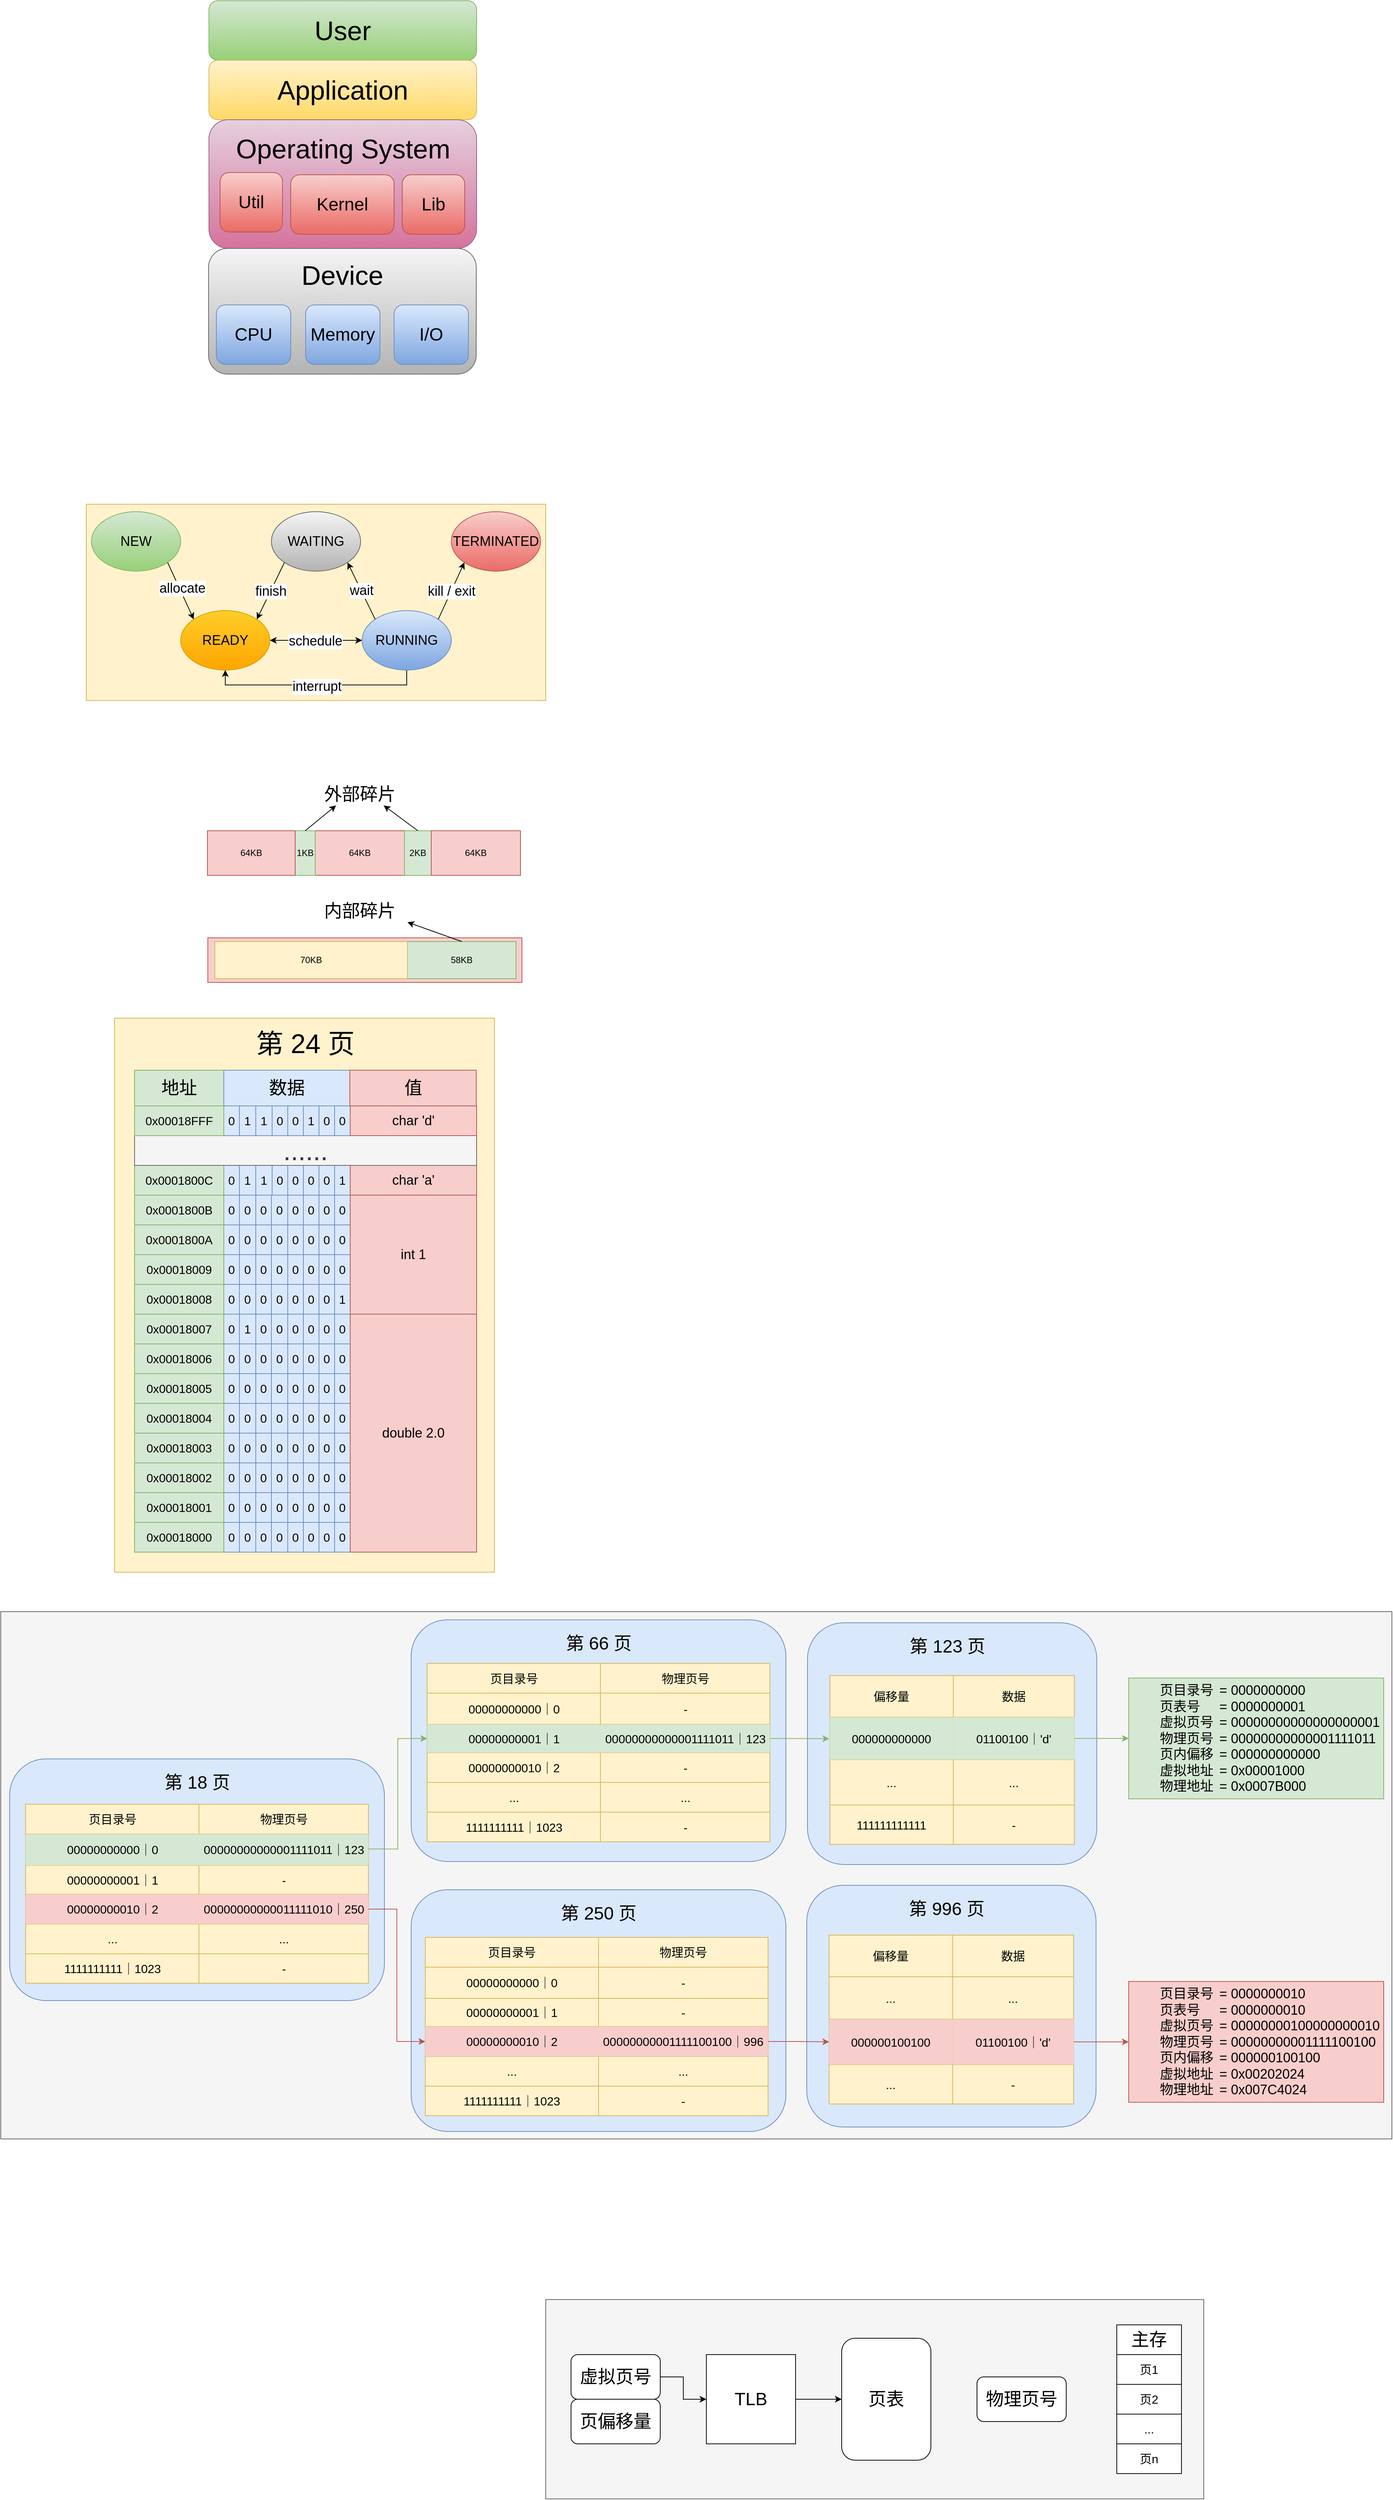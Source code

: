 <mxfile version="28.1.2">
  <diagram name="第 1 页" id="ZVUA54hik592To5Vpqby">
    <mxGraphModel dx="1156" dy="836" grid="0" gridSize="10" guides="1" tooltips="1" connect="1" arrows="1" fold="1" page="0" pageScale="1" pageWidth="1000" pageHeight="5000" background="#ffffff" math="0" shadow="0">
      <root>
        <mxCell id="0" />
        <mxCell id="1" parent="0" />
        <mxCell id="YdYIsIHxD3RWK3XqgWE9-623" value="" style="rounded=0;whiteSpace=wrap;html=1;fillColor=#f5f5f5;strokeColor=#666666;fontColor=#333333;" vertex="1" parent="1">
          <mxGeometry y="2366" width="1871" height="709" as="geometry" />
        </mxCell>
        <mxCell id="YdYIsIHxD3RWK3XqgWE9-521" value="" style="rounded=1;whiteSpace=wrap;html=1;fillColor=#dae8fc;strokeColor=#6c8ebf;" vertex="1" parent="1">
          <mxGeometry x="1085" y="2381" width="389.13" height="325" as="geometry" />
        </mxCell>
        <mxCell id="YdYIsIHxD3RWK3XqgWE9-374" value="" style="rounded=1;whiteSpace=wrap;html=1;fillColor=#dae8fc;strokeColor=#6c8ebf;" vertex="1" parent="1">
          <mxGeometry x="12" y="2564" width="504" height="325" as="geometry" />
        </mxCell>
        <mxCell id="YdYIsIHxD3RWK3XqgWE9-313" value="" style="rounded=0;whiteSpace=wrap;html=1;fillColor=#fff2cc;strokeColor=#d6b656;" vertex="1" parent="1">
          <mxGeometry x="153" y="1568" width="511" height="745" as="geometry" />
        </mxCell>
        <mxCell id="YdYIsIHxD3RWK3XqgWE9-255" value="&lt;span style=&quot;font-size: 24px;&quot;&gt;地址&lt;/span&gt;" style="rounded=0;whiteSpace=wrap;html=1;fillColor=#d5e8d4;strokeColor=#82b366;" vertex="1" parent="1">
          <mxGeometry x="180" y="1638" width="120" height="48" as="geometry" />
        </mxCell>
        <mxCell id="YdYIsIHxD3RWK3XqgWE9-42" value="" style="rounded=0;whiteSpace=wrap;html=1;fillColor=#fff2cc;strokeColor=#d6b656;" vertex="1" parent="1">
          <mxGeometry x="115" y="877" width="618" height="264" as="geometry" />
        </mxCell>
        <mxCell id="YdYIsIHxD3RWK3XqgWE9-1" value="&lt;font style=&quot;font-size: 36px;&quot;&gt;User&lt;/font&gt;" style="rounded=1;whiteSpace=wrap;html=1;fillColor=#d5e8d4;strokeColor=#82b366;gradientColor=#97d077;" vertex="1" parent="1">
          <mxGeometry x="280" y="200" width="360" height="80" as="geometry" />
        </mxCell>
        <mxCell id="YdYIsIHxD3RWK3XqgWE9-2" value="&lt;font style=&quot;font-size: 36px;&quot;&gt;Application&lt;/font&gt;" style="rounded=1;whiteSpace=wrap;html=1;fillColor=#fff2cc;gradientColor=#ffd966;strokeColor=#d6b656;" vertex="1" parent="1">
          <mxGeometry x="280" y="280" width="360" height="80" as="geometry" />
        </mxCell>
        <mxCell id="YdYIsIHxD3RWK3XqgWE9-3" value="" style="rounded=1;whiteSpace=wrap;html=1;fillColor=#e6d0de;gradientColor=#d5739d;strokeColor=#996185;" vertex="1" parent="1">
          <mxGeometry x="280" y="360" width="360" height="173" as="geometry" />
        </mxCell>
        <mxCell id="YdYIsIHxD3RWK3XqgWE9-4" value="" style="rounded=1;whiteSpace=wrap;html=1;fillColor=#f5f5f5;gradientColor=#b3b3b3;strokeColor=#666666;" vertex="1" parent="1">
          <mxGeometry x="279.5" y="533" width="360" height="169" as="geometry" />
        </mxCell>
        <mxCell id="YdYIsIHxD3RWK3XqgWE9-6" value="&lt;font style=&quot;font-size: 24px;&quot;&gt;Memory&lt;/font&gt;" style="rounded=1;whiteSpace=wrap;html=1;fillColor=#dae8fc;gradientColor=#7ea6e0;strokeColor=#6c8ebf;" vertex="1" parent="1">
          <mxGeometry x="410" y="609" width="100" height="80" as="geometry" />
        </mxCell>
        <mxCell id="YdYIsIHxD3RWK3XqgWE9-8" value="&lt;font style=&quot;font-size: 24px;&quot;&gt;CPU&lt;/font&gt;" style="rounded=1;whiteSpace=wrap;html=1;fillColor=#dae8fc;gradientColor=#7ea6e0;strokeColor=#6c8ebf;" vertex="1" parent="1">
          <mxGeometry x="290" y="609" width="100" height="80" as="geometry" />
        </mxCell>
        <mxCell id="YdYIsIHxD3RWK3XqgWE9-9" value="&lt;font style=&quot;font-size: 24px;&quot;&gt;I/O&lt;/font&gt;" style="rounded=1;whiteSpace=wrap;html=1;fillColor=#dae8fc;gradientColor=#7ea6e0;strokeColor=#6c8ebf;" vertex="1" parent="1">
          <mxGeometry x="529" y="609" width="100" height="80" as="geometry" />
        </mxCell>
        <mxCell id="YdYIsIHxD3RWK3XqgWE9-16" value="&lt;span style=&quot;font-size: 36px;&quot;&gt;Operating System&lt;/span&gt;" style="text;html=1;align=center;verticalAlign=middle;whiteSpace=wrap;rounded=0;" vertex="1" parent="1">
          <mxGeometry x="310.5" y="384" width="299" height="30" as="geometry" />
        </mxCell>
        <mxCell id="YdYIsIHxD3RWK3XqgWE9-17" value="&lt;font style=&quot;font-size: 24px;&quot;&gt;Kernel&lt;/font&gt;" style="rounded=1;whiteSpace=wrap;html=1;fillColor=#f8cecc;gradientColor=#ea6b66;strokeColor=#b85450;" vertex="1" parent="1">
          <mxGeometry x="390" y="434" width="139" height="80" as="geometry" />
        </mxCell>
        <mxCell id="YdYIsIHxD3RWK3XqgWE9-18" value="&lt;font style=&quot;font-size: 24px;&quot;&gt;Lib&lt;/font&gt;" style="rounded=1;whiteSpace=wrap;html=1;fillColor=#f8cecc;gradientColor=#ea6b66;strokeColor=#b85450;" vertex="1" parent="1">
          <mxGeometry x="540" y="434" width="84" height="80" as="geometry" />
        </mxCell>
        <mxCell id="YdYIsIHxD3RWK3XqgWE9-19" value="&lt;font style=&quot;font-size: 24px;&quot;&gt;Util&lt;/font&gt;" style="rounded=1;whiteSpace=wrap;html=1;fillColor=#f8cecc;gradientColor=#ea6b66;strokeColor=#b85450;" vertex="1" parent="1">
          <mxGeometry x="295" y="431" width="84" height="80" as="geometry" />
        </mxCell>
        <mxCell id="YdYIsIHxD3RWK3XqgWE9-20" value="&lt;span style=&quot;font-size: 36px;&quot;&gt;Device&lt;/span&gt;" style="text;html=1;align=center;verticalAlign=middle;whiteSpace=wrap;rounded=0;" vertex="1" parent="1">
          <mxGeometry x="310" y="554" width="299" height="30" as="geometry" />
        </mxCell>
        <mxCell id="YdYIsIHxD3RWK3XqgWE9-21" value="&lt;font style=&quot;font-size: 18px;&quot;&gt;NEW&lt;/font&gt;" style="ellipse;whiteSpace=wrap;html=1;fillColor=#d5e8d4;gradientColor=#97d077;strokeColor=#82b366;" vertex="1" parent="1">
          <mxGeometry x="122" y="887" width="120" height="80" as="geometry" />
        </mxCell>
        <mxCell id="YdYIsIHxD3RWK3XqgWE9-22" value="&lt;font style=&quot;font-size: 18px;&quot;&gt;WAITING&lt;/font&gt;" style="ellipse;whiteSpace=wrap;html=1;fillColor=#f5f5f5;gradientColor=#b3b3b3;strokeColor=#666666;" vertex="1" parent="1">
          <mxGeometry x="364" y="887" width="120" height="80" as="geometry" />
        </mxCell>
        <mxCell id="YdYIsIHxD3RWK3XqgWE9-23" value="&lt;font style=&quot;font-size: 18px;&quot;&gt;TERMINATED&lt;/font&gt;" style="ellipse;whiteSpace=wrap;html=1;fillColor=#f8cecc;gradientColor=#ea6b66;strokeColor=#b85450;" vertex="1" parent="1">
          <mxGeometry x="606" y="887" width="120" height="80" as="geometry" />
        </mxCell>
        <mxCell id="YdYIsIHxD3RWK3XqgWE9-24" value="&lt;font style=&quot;font-size: 18px;&quot;&gt;READY&lt;/font&gt;" style="ellipse;whiteSpace=wrap;html=1;fillColor=#ffcd28;gradientColor=#ffa500;strokeColor=#d79b00;" vertex="1" parent="1">
          <mxGeometry x="242" y="1020" width="120" height="80" as="geometry" />
        </mxCell>
        <mxCell id="YdYIsIHxD3RWK3XqgWE9-39" style="edgeStyle=orthogonalEdgeStyle;rounded=0;orthogonalLoop=1;jettySize=auto;html=1;exitX=0.5;exitY=1;exitDx=0;exitDy=0;entryX=0.5;entryY=1;entryDx=0;entryDy=0;" edge="1" parent="1" source="YdYIsIHxD3RWK3XqgWE9-25" target="YdYIsIHxD3RWK3XqgWE9-24">
          <mxGeometry relative="1" as="geometry" />
        </mxCell>
        <mxCell id="YdYIsIHxD3RWK3XqgWE9-40" value="&lt;font style=&quot;font-size: 18px;&quot;&gt;interrupt&lt;/font&gt;" style="edgeLabel;html=1;align=center;verticalAlign=middle;resizable=0;points=[];" vertex="1" connectable="0" parent="YdYIsIHxD3RWK3XqgWE9-39">
          <mxGeometry x="-0.006" y="2" relative="1" as="geometry">
            <mxPoint as="offset" />
          </mxGeometry>
        </mxCell>
        <mxCell id="YdYIsIHxD3RWK3XqgWE9-25" value="&lt;font style=&quot;font-size: 18px;&quot;&gt;RUNNING&lt;/font&gt;" style="ellipse;whiteSpace=wrap;html=1;fillColor=#dae8fc;gradientColor=#7ea6e0;strokeColor=#6c8ebf;" vertex="1" parent="1">
          <mxGeometry x="486" y="1020" width="120" height="80" as="geometry" />
        </mxCell>
        <mxCell id="YdYIsIHxD3RWK3XqgWE9-27" value="" style="endArrow=classic;html=1;rounded=0;exitX=1;exitY=1;exitDx=0;exitDy=0;entryX=0;entryY=0;entryDx=0;entryDy=0;" edge="1" parent="1" source="YdYIsIHxD3RWK3XqgWE9-21" target="YdYIsIHxD3RWK3XqgWE9-24">
          <mxGeometry width="50" height="50" relative="1" as="geometry">
            <mxPoint x="439" y="983" as="sourcePoint" />
            <mxPoint x="489" y="933" as="targetPoint" />
          </mxGeometry>
        </mxCell>
        <mxCell id="YdYIsIHxD3RWK3XqgWE9-28" value="&lt;font style=&quot;font-size: 18px;&quot;&gt;allocate&lt;/font&gt;" style="edgeLabel;html=1;align=center;verticalAlign=middle;resizable=0;points=[];" vertex="1" connectable="0" parent="YdYIsIHxD3RWK3XqgWE9-27">
          <mxGeometry x="-0.055" y="3" relative="1" as="geometry">
            <mxPoint as="offset" />
          </mxGeometry>
        </mxCell>
        <mxCell id="YdYIsIHxD3RWK3XqgWE9-31" value="&lt;font style=&quot;font-size: 18px;&quot;&gt;wait&lt;/font&gt;" style="endArrow=classic;html=1;rounded=0;entryX=1;entryY=1;entryDx=0;entryDy=0;exitX=0;exitY=0;exitDx=0;exitDy=0;" edge="1" parent="1" source="YdYIsIHxD3RWK3XqgWE9-25" target="YdYIsIHxD3RWK3XqgWE9-22">
          <mxGeometry width="50" height="50" relative="1" as="geometry">
            <mxPoint x="544.5" y="944" as="sourcePoint" />
            <mxPoint x="609.5" y="1001" as="targetPoint" />
          </mxGeometry>
        </mxCell>
        <mxCell id="YdYIsIHxD3RWK3XqgWE9-32" value="&lt;span style=&quot;font-size: 18px;&quot;&gt;finish&lt;/span&gt;" style="endArrow=classic;html=1;rounded=0;entryX=1;entryY=0;entryDx=0;entryDy=0;exitX=0;exitY=1;exitDx=0;exitDy=0;" edge="1" parent="1" source="YdYIsIHxD3RWK3XqgWE9-22" target="YdYIsIHxD3RWK3XqgWE9-24">
          <mxGeometry x="0.006" width="50" height="50" relative="1" as="geometry">
            <mxPoint x="599" y="1051" as="sourcePoint" />
            <mxPoint x="561" y="974" as="targetPoint" />
            <mxPoint as="offset" />
          </mxGeometry>
        </mxCell>
        <mxCell id="YdYIsIHxD3RWK3XqgWE9-35" value="&lt;span style=&quot;font-size: 18px;&quot;&gt;kill / exit&lt;/span&gt;" style="endArrow=classic;html=1;rounded=0;entryX=0;entryY=1;entryDx=0;entryDy=0;exitX=1;exitY=0;exitDx=0;exitDy=0;" edge="1" parent="1" source="YdYIsIHxD3RWK3XqgWE9-25" target="YdYIsIHxD3RWK3XqgWE9-23">
          <mxGeometry width="50" height="50" relative="1" as="geometry">
            <mxPoint x="685" y="1044" as="sourcePoint" />
            <mxPoint x="647" y="967" as="targetPoint" />
          </mxGeometry>
        </mxCell>
        <mxCell id="YdYIsIHxD3RWK3XqgWE9-36" value="" style="endArrow=classic;startArrow=classic;html=1;rounded=0;exitX=1;exitY=0.5;exitDx=0;exitDy=0;entryX=0;entryY=0.5;entryDx=0;entryDy=0;" edge="1" parent="1" source="YdYIsIHxD3RWK3XqgWE9-24" target="YdYIsIHxD3RWK3XqgWE9-25">
          <mxGeometry width="50" height="50" relative="1" as="geometry">
            <mxPoint x="439" y="981" as="sourcePoint" />
            <mxPoint x="489" y="931" as="targetPoint" />
          </mxGeometry>
        </mxCell>
        <mxCell id="YdYIsIHxD3RWK3XqgWE9-37" value="&lt;span style=&quot;color: rgba(0, 0, 0, 0); font-family: monospace; font-size: 0px; text-align: start; background-color: rgb(236, 236, 236);&quot;&gt;%3CmxGraphModel%3E%3Croot%3E%3CmxCell%20id%3D%220%22%2F%3E%3CmxCell%20id%3D%221%22%20parent%3D%220%22%2F%3E%3CmxCell%20id%3D%222%22%20value%3D%22%26lt%3Bfont%20style%3D%26quot%3Bfont-size%3A%2018px%3B%26quot%3B%26gt%3B%E7%AD%89%E5%BE%85%26lt%3B%2Ffont%26gt%3B%22%20style%3D%22endArrow%3Dclassic%3Bhtml%3D1%3Brounded%3D0%3BentryX%3D1%3BentryY%3D1%3BentryDx%3D0%3BentryDy%3D0%3BexitX%3D0%3BexitY%3D0%3BexitDx%3D0%3BexitDy%3D0%3B%22%20edge%3D%221%22%20parent%3D%221%22%3E%3CmxGeometry%20width%3D%2250%22%20height%3D%2250%22%20relative%3D%221%22%20as%3D%22geometry%22%3E%3CmxPoint%20x%3D%22504%22%20y%3D%221032%22%20as%3D%22sourcePoint%22%2F%3E%3CmxPoint%20x%3D%22466%22%20y%3D%22955%22%20as%3D%22targetPoint%22%2F%3E%3C%2FmxGeometry%3E%3C%2FmxCell%3E%3C%2Froot%3E%3C%2FmxGraphModel%3E&lt;/span&gt;" style="edgeLabel;html=1;align=center;verticalAlign=middle;resizable=0;points=[];" vertex="1" connectable="0" parent="YdYIsIHxD3RWK3XqgWE9-36">
          <mxGeometry x="0.013" y="1" relative="1" as="geometry">
            <mxPoint as="offset" />
          </mxGeometry>
        </mxCell>
        <mxCell id="YdYIsIHxD3RWK3XqgWE9-38" value="&lt;font style=&quot;font-size: 18px;&quot;&gt;schedule&lt;/font&gt;" style="edgeLabel;html=1;align=center;verticalAlign=middle;resizable=0;points=[];" vertex="1" connectable="0" parent="YdYIsIHxD3RWK3XqgWE9-36">
          <mxGeometry x="-0.016" y="-1" relative="1" as="geometry">
            <mxPoint as="offset" />
          </mxGeometry>
        </mxCell>
        <mxCell id="YdYIsIHxD3RWK3XqgWE9-45" value="64KB" style="rounded=0;whiteSpace=wrap;html=1;fillColor=#f8cecc;strokeColor=#b85450;" vertex="1" parent="1">
          <mxGeometry x="423" y="1316" width="120" height="60" as="geometry" />
        </mxCell>
        <mxCell id="YdYIsIHxD3RWK3XqgWE9-46" value="1KB" style="rounded=0;whiteSpace=wrap;html=1;fillColor=#d5e8d4;strokeColor=#82b366;" vertex="1" parent="1">
          <mxGeometry x="396" y="1316" width="27" height="60" as="geometry" />
        </mxCell>
        <mxCell id="YdYIsIHxD3RWK3XqgWE9-47" value="64KB" style="rounded=0;whiteSpace=wrap;html=1;fillColor=#f8cecc;strokeColor=#b85450;" vertex="1" parent="1">
          <mxGeometry x="278" y="1316" width="118" height="60" as="geometry" />
        </mxCell>
        <mxCell id="YdYIsIHxD3RWK3XqgWE9-48" value="2KB" style="rounded=0;whiteSpace=wrap;html=1;fillColor=#d5e8d4;strokeColor=#82b366;" vertex="1" parent="1">
          <mxGeometry x="543" y="1316" width="36" height="60" as="geometry" />
        </mxCell>
        <mxCell id="YdYIsIHxD3RWK3XqgWE9-49" value="64KB" style="rounded=0;whiteSpace=wrap;html=1;fillColor=#f8cecc;strokeColor=#b85450;" vertex="1" parent="1">
          <mxGeometry x="579" y="1316" width="120" height="60" as="geometry" />
        </mxCell>
        <mxCell id="YdYIsIHxD3RWK3XqgWE9-50" value="&lt;font style=&quot;font-size: 24px;&quot;&gt;外部碎片&lt;/font&gt;" style="text;html=1;align=center;verticalAlign=middle;whiteSpace=wrap;rounded=0;" vertex="1" parent="1">
          <mxGeometry x="419" y="1252" width="128" height="30" as="geometry" />
        </mxCell>
        <mxCell id="YdYIsIHxD3RWK3XqgWE9-52" value="" style="endArrow=classic;html=1;rounded=0;exitX=0.5;exitY=0;exitDx=0;exitDy=0;entryX=0.25;entryY=1;entryDx=0;entryDy=0;" edge="1" parent="1" source="YdYIsIHxD3RWK3XqgWE9-46" target="YdYIsIHxD3RWK3XqgWE9-50">
          <mxGeometry width="50" height="50" relative="1" as="geometry">
            <mxPoint x="489" y="1377" as="sourcePoint" />
            <mxPoint x="539" y="1327" as="targetPoint" />
          </mxGeometry>
        </mxCell>
        <mxCell id="YdYIsIHxD3RWK3XqgWE9-54" value="" style="endArrow=classic;html=1;rounded=0;exitX=0.5;exitY=0;exitDx=0;exitDy=0;entryX=0.75;entryY=1;entryDx=0;entryDy=0;" edge="1" parent="1" source="YdYIsIHxD3RWK3XqgWE9-48" target="YdYIsIHxD3RWK3XqgWE9-50">
          <mxGeometry width="50" height="50" relative="1" as="geometry">
            <mxPoint x="434" y="1320" as="sourcePoint" />
            <mxPoint x="475" y="1286" as="targetPoint" />
          </mxGeometry>
        </mxCell>
        <mxCell id="YdYIsIHxD3RWK3XqgWE9-57" value="" style="rounded=0;whiteSpace=wrap;html=1;fillColor=#f8cecc;strokeColor=#b85450;" vertex="1" parent="1">
          <mxGeometry x="278.5" y="1460" width="422.5" height="60" as="geometry" />
        </mxCell>
        <mxCell id="YdYIsIHxD3RWK3XqgWE9-60" value="&lt;font style=&quot;font-size: 24px;&quot;&gt;内部碎片&lt;/font&gt;" style="text;html=1;align=center;verticalAlign=middle;whiteSpace=wrap;rounded=0;" vertex="1" parent="1">
          <mxGeometry x="419" y="1409" width="128" height="30" as="geometry" />
        </mxCell>
        <mxCell id="YdYIsIHxD3RWK3XqgWE9-63" value="58KB" style="rounded=0;whiteSpace=wrap;html=1;fillColor=#d5e8d4;strokeColor=#82b366;" vertex="1" parent="1">
          <mxGeometry x="547" y="1465" width="146" height="50" as="geometry" />
        </mxCell>
        <mxCell id="YdYIsIHxD3RWK3XqgWE9-65" value="" style="endArrow=classic;html=1;rounded=0;exitX=0.5;exitY=0;exitDx=0;exitDy=0;entryX=1;entryY=1;entryDx=0;entryDy=0;" edge="1" parent="1" source="YdYIsIHxD3RWK3XqgWE9-63" target="YdYIsIHxD3RWK3XqgWE9-60">
          <mxGeometry width="50" height="50" relative="1" as="geometry">
            <mxPoint x="576" y="1324" as="sourcePoint" />
            <mxPoint x="530" y="1290" as="targetPoint" />
          </mxGeometry>
        </mxCell>
        <mxCell id="YdYIsIHxD3RWK3XqgWE9-66" value="70KB" style="rounded=0;whiteSpace=wrap;html=1;fillColor=#fff2cc;strokeColor=#d6b656;" vertex="1" parent="1">
          <mxGeometry x="288" y="1465" width="259" height="50" as="geometry" />
        </mxCell>
        <mxCell id="YdYIsIHxD3RWK3XqgWE9-67" value="" style="shape=table;startSize=0;container=1;collapsible=0;childLayout=tableLayout;fontSize=16;fillColor=#dae8fc;strokeColor=#6c8ebf;" vertex="1" parent="1">
          <mxGeometry x="300" y="1766" width="170" height="40" as="geometry" />
        </mxCell>
        <mxCell id="YdYIsIHxD3RWK3XqgWE9-68" value="" style="shape=tableRow;horizontal=0;startSize=0;swimlaneHead=0;swimlaneBody=0;strokeColor=inherit;top=0;left=0;bottom=0;right=0;collapsible=0;dropTarget=0;fillColor=none;points=[[0,0.5],[1,0.5]];portConstraint=eastwest;fontSize=16;" vertex="1" parent="YdYIsIHxD3RWK3XqgWE9-67">
          <mxGeometry width="170" height="40" as="geometry" />
        </mxCell>
        <mxCell id="YdYIsIHxD3RWK3XqgWE9-69" value="0" style="shape=partialRectangle;html=1;whiteSpace=wrap;connectable=0;strokeColor=inherit;overflow=hidden;fillColor=none;top=0;left=0;bottom=0;right=0;pointerEvents=1;fontSize=16;" vertex="1" parent="YdYIsIHxD3RWK3XqgWE9-68">
          <mxGeometry width="21" height="40" as="geometry">
            <mxRectangle width="21" height="40" as="alternateBounds" />
          </mxGeometry>
        </mxCell>
        <mxCell id="YdYIsIHxD3RWK3XqgWE9-86" value="1" style="shape=partialRectangle;html=1;whiteSpace=wrap;connectable=0;strokeColor=inherit;overflow=hidden;fillColor=none;top=0;left=0;bottom=0;right=0;pointerEvents=1;fontSize=16;" vertex="1" parent="YdYIsIHxD3RWK3XqgWE9-68">
          <mxGeometry x="21" width="22" height="40" as="geometry">
            <mxRectangle width="22" height="40" as="alternateBounds" />
          </mxGeometry>
        </mxCell>
        <mxCell id="YdYIsIHxD3RWK3XqgWE9-87" value="1" style="shape=partialRectangle;html=1;whiteSpace=wrap;connectable=0;strokeColor=inherit;overflow=hidden;fillColor=none;top=0;left=0;bottom=0;right=0;pointerEvents=1;fontSize=16;" vertex="1" parent="YdYIsIHxD3RWK3XqgWE9-68">
          <mxGeometry x="43" width="22" height="40" as="geometry">
            <mxRectangle width="22" height="40" as="alternateBounds" />
          </mxGeometry>
        </mxCell>
        <mxCell id="YdYIsIHxD3RWK3XqgWE9-88" value="0" style="shape=partialRectangle;html=1;whiteSpace=wrap;connectable=0;strokeColor=inherit;overflow=hidden;fillColor=none;top=0;left=0;bottom=0;right=0;pointerEvents=1;fontSize=16;" vertex="1" parent="YdYIsIHxD3RWK3XqgWE9-68">
          <mxGeometry x="65" width="21" height="40" as="geometry">
            <mxRectangle width="21" height="40" as="alternateBounds" />
          </mxGeometry>
        </mxCell>
        <mxCell id="YdYIsIHxD3RWK3XqgWE9-89" value="0" style="shape=partialRectangle;html=1;whiteSpace=wrap;connectable=0;strokeColor=inherit;overflow=hidden;fillColor=none;top=0;left=0;bottom=0;right=0;pointerEvents=1;fontSize=16;" vertex="1" parent="YdYIsIHxD3RWK3XqgWE9-68">
          <mxGeometry x="86" width="21" height="40" as="geometry">
            <mxRectangle width="21" height="40" as="alternateBounds" />
          </mxGeometry>
        </mxCell>
        <mxCell id="YdYIsIHxD3RWK3XqgWE9-96" value="0" style="shape=partialRectangle;html=1;whiteSpace=wrap;connectable=0;strokeColor=inherit;overflow=hidden;fillColor=none;top=0;left=0;bottom=0;right=0;pointerEvents=1;fontSize=16;" vertex="1" parent="YdYIsIHxD3RWK3XqgWE9-68">
          <mxGeometry x="107" width="21" height="40" as="geometry">
            <mxRectangle width="21" height="40" as="alternateBounds" />
          </mxGeometry>
        </mxCell>
        <mxCell id="YdYIsIHxD3RWK3XqgWE9-97" value="0" style="shape=partialRectangle;html=1;whiteSpace=wrap;connectable=0;strokeColor=inherit;overflow=hidden;fillColor=none;top=0;left=0;bottom=0;right=0;pointerEvents=1;fontSize=16;" vertex="1" parent="YdYIsIHxD3RWK3XqgWE9-68">
          <mxGeometry x="128" width="21" height="40" as="geometry">
            <mxRectangle width="21" height="40" as="alternateBounds" />
          </mxGeometry>
        </mxCell>
        <mxCell id="YdYIsIHxD3RWK3XqgWE9-98" value="1" style="shape=partialRectangle;html=1;whiteSpace=wrap;connectable=0;strokeColor=inherit;overflow=hidden;fillColor=none;top=0;left=0;bottom=0;right=0;pointerEvents=1;fontSize=16;" vertex="1" parent="YdYIsIHxD3RWK3XqgWE9-68">
          <mxGeometry x="149" width="21" height="40" as="geometry">
            <mxRectangle width="21" height="40" as="alternateBounds" />
          </mxGeometry>
        </mxCell>
        <mxCell id="YdYIsIHxD3RWK3XqgWE9-90" value="&lt;font style=&quot;font-size: 16px;&quot;&gt;0x0001800C&lt;/font&gt;" style="rounded=0;whiteSpace=wrap;html=1;fillColor=#d5e8d4;strokeColor=#82b366;" vertex="1" parent="1">
          <mxGeometry x="180" y="1766" width="120" height="40" as="geometry" />
        </mxCell>
        <mxCell id="YdYIsIHxD3RWK3XqgWE9-99" value="" style="shape=table;startSize=0;container=1;collapsible=0;childLayout=tableLayout;fontSize=16;fillColor=#dae8fc;strokeColor=#6c8ebf;" vertex="1" parent="1">
          <mxGeometry x="300" y="1806" width="170" height="40" as="geometry" />
        </mxCell>
        <mxCell id="YdYIsIHxD3RWK3XqgWE9-100" value="" style="shape=tableRow;horizontal=0;startSize=0;swimlaneHead=0;swimlaneBody=0;strokeColor=inherit;top=0;left=0;bottom=0;right=0;collapsible=0;dropTarget=0;fillColor=none;points=[[0,0.5],[1,0.5]];portConstraint=eastwest;fontSize=16;" vertex="1" parent="YdYIsIHxD3RWK3XqgWE9-99">
          <mxGeometry width="170" height="40" as="geometry" />
        </mxCell>
        <mxCell id="YdYIsIHxD3RWK3XqgWE9-101" value="0" style="shape=partialRectangle;html=1;whiteSpace=wrap;connectable=0;strokeColor=inherit;overflow=hidden;fillColor=none;top=0;left=0;bottom=0;right=0;pointerEvents=1;fontSize=16;" vertex="1" parent="YdYIsIHxD3RWK3XqgWE9-100">
          <mxGeometry width="21" height="40" as="geometry">
            <mxRectangle width="21" height="40" as="alternateBounds" />
          </mxGeometry>
        </mxCell>
        <mxCell id="YdYIsIHxD3RWK3XqgWE9-102" value="0" style="shape=partialRectangle;html=1;whiteSpace=wrap;connectable=0;strokeColor=inherit;overflow=hidden;fillColor=none;top=0;left=0;bottom=0;right=0;pointerEvents=1;fontSize=16;" vertex="1" parent="YdYIsIHxD3RWK3XqgWE9-100">
          <mxGeometry x="21" width="22" height="40" as="geometry">
            <mxRectangle width="22" height="40" as="alternateBounds" />
          </mxGeometry>
        </mxCell>
        <mxCell id="YdYIsIHxD3RWK3XqgWE9-103" value="0" style="shape=partialRectangle;html=1;whiteSpace=wrap;connectable=0;strokeColor=inherit;overflow=hidden;fillColor=none;top=0;left=0;bottom=0;right=0;pointerEvents=1;fontSize=16;" vertex="1" parent="YdYIsIHxD3RWK3XqgWE9-100">
          <mxGeometry x="43" width="21" height="40" as="geometry">
            <mxRectangle width="21" height="40" as="alternateBounds" />
          </mxGeometry>
        </mxCell>
        <mxCell id="YdYIsIHxD3RWK3XqgWE9-104" value="0" style="shape=partialRectangle;html=1;whiteSpace=wrap;connectable=0;strokeColor=inherit;overflow=hidden;fillColor=none;top=0;left=0;bottom=0;right=0;pointerEvents=1;fontSize=16;" vertex="1" parent="YdYIsIHxD3RWK3XqgWE9-100">
          <mxGeometry x="64" width="22" height="40" as="geometry">
            <mxRectangle width="22" height="40" as="alternateBounds" />
          </mxGeometry>
        </mxCell>
        <mxCell id="YdYIsIHxD3RWK3XqgWE9-105" value="0" style="shape=partialRectangle;html=1;whiteSpace=wrap;connectable=0;strokeColor=inherit;overflow=hidden;fillColor=none;top=0;left=0;bottom=0;right=0;pointerEvents=1;fontSize=16;" vertex="1" parent="YdYIsIHxD3RWK3XqgWE9-100">
          <mxGeometry x="86" width="21" height="40" as="geometry">
            <mxRectangle width="21" height="40" as="alternateBounds" />
          </mxGeometry>
        </mxCell>
        <mxCell id="YdYIsIHxD3RWK3XqgWE9-106" value="0" style="shape=partialRectangle;html=1;whiteSpace=wrap;connectable=0;strokeColor=inherit;overflow=hidden;fillColor=none;top=0;left=0;bottom=0;right=0;pointerEvents=1;fontSize=16;" vertex="1" parent="YdYIsIHxD3RWK3XqgWE9-100">
          <mxGeometry x="107" width="21" height="40" as="geometry">
            <mxRectangle width="21" height="40" as="alternateBounds" />
          </mxGeometry>
        </mxCell>
        <mxCell id="YdYIsIHxD3RWK3XqgWE9-107" value="0" style="shape=partialRectangle;html=1;whiteSpace=wrap;connectable=0;strokeColor=inherit;overflow=hidden;fillColor=none;top=0;left=0;bottom=0;right=0;pointerEvents=1;fontSize=16;" vertex="1" parent="YdYIsIHxD3RWK3XqgWE9-100">
          <mxGeometry x="128" width="21" height="40" as="geometry">
            <mxRectangle width="21" height="40" as="alternateBounds" />
          </mxGeometry>
        </mxCell>
        <mxCell id="YdYIsIHxD3RWK3XqgWE9-108" value="0" style="shape=partialRectangle;html=1;whiteSpace=wrap;connectable=0;strokeColor=inherit;overflow=hidden;fillColor=none;top=0;left=0;bottom=0;right=0;pointerEvents=1;fontSize=16;" vertex="1" parent="YdYIsIHxD3RWK3XqgWE9-100">
          <mxGeometry x="149" width="21" height="40" as="geometry">
            <mxRectangle width="21" height="40" as="alternateBounds" />
          </mxGeometry>
        </mxCell>
        <mxCell id="YdYIsIHxD3RWK3XqgWE9-109" value="0x0001800B" style="rounded=0;whiteSpace=wrap;html=1;fontSize=16;fillColor=#d5e8d4;strokeColor=#82b366;" vertex="1" parent="1">
          <mxGeometry x="180" y="1806" width="120" height="40" as="geometry" />
        </mxCell>
        <mxCell id="YdYIsIHxD3RWK3XqgWE9-111" value="" style="shape=table;startSize=0;container=1;collapsible=0;childLayout=tableLayout;fontSize=16;fillColor=#dae8fc;strokeColor=#6c8ebf;" vertex="1" parent="1">
          <mxGeometry x="300" y="1846" width="170" height="40" as="geometry" />
        </mxCell>
        <mxCell id="YdYIsIHxD3RWK3XqgWE9-112" value="" style="shape=tableRow;horizontal=0;startSize=0;swimlaneHead=0;swimlaneBody=0;strokeColor=inherit;top=0;left=0;bottom=0;right=0;collapsible=0;dropTarget=0;fillColor=none;points=[[0,0.5],[1,0.5]];portConstraint=eastwest;fontSize=16;" vertex="1" parent="YdYIsIHxD3RWK3XqgWE9-111">
          <mxGeometry width="170" height="40" as="geometry" />
        </mxCell>
        <mxCell id="YdYIsIHxD3RWK3XqgWE9-113" value="0" style="shape=partialRectangle;html=1;whiteSpace=wrap;connectable=0;strokeColor=inherit;overflow=hidden;fillColor=none;top=0;left=0;bottom=0;right=0;pointerEvents=1;fontSize=16;" vertex="1" parent="YdYIsIHxD3RWK3XqgWE9-112">
          <mxGeometry width="21" height="40" as="geometry">
            <mxRectangle width="21" height="40" as="alternateBounds" />
          </mxGeometry>
        </mxCell>
        <mxCell id="YdYIsIHxD3RWK3XqgWE9-114" value="0" style="shape=partialRectangle;html=1;whiteSpace=wrap;connectable=0;strokeColor=inherit;overflow=hidden;fillColor=none;top=0;left=0;bottom=0;right=0;pointerEvents=1;fontSize=16;" vertex="1" parent="YdYIsIHxD3RWK3XqgWE9-112">
          <mxGeometry x="21" width="22" height="40" as="geometry">
            <mxRectangle width="22" height="40" as="alternateBounds" />
          </mxGeometry>
        </mxCell>
        <mxCell id="YdYIsIHxD3RWK3XqgWE9-115" value="0" style="shape=partialRectangle;html=1;whiteSpace=wrap;connectable=0;strokeColor=inherit;overflow=hidden;fillColor=none;top=0;left=0;bottom=0;right=0;pointerEvents=1;fontSize=16;" vertex="1" parent="YdYIsIHxD3RWK3XqgWE9-112">
          <mxGeometry x="43" width="21" height="40" as="geometry">
            <mxRectangle width="21" height="40" as="alternateBounds" />
          </mxGeometry>
        </mxCell>
        <mxCell id="YdYIsIHxD3RWK3XqgWE9-116" value="0" style="shape=partialRectangle;html=1;whiteSpace=wrap;connectable=0;strokeColor=inherit;overflow=hidden;fillColor=none;top=0;left=0;bottom=0;right=0;pointerEvents=1;fontSize=16;" vertex="1" parent="YdYIsIHxD3RWK3XqgWE9-112">
          <mxGeometry x="64" width="22" height="40" as="geometry">
            <mxRectangle width="22" height="40" as="alternateBounds" />
          </mxGeometry>
        </mxCell>
        <mxCell id="YdYIsIHxD3RWK3XqgWE9-117" value="0" style="shape=partialRectangle;html=1;whiteSpace=wrap;connectable=0;strokeColor=inherit;overflow=hidden;fillColor=none;top=0;left=0;bottom=0;right=0;pointerEvents=1;fontSize=16;" vertex="1" parent="YdYIsIHxD3RWK3XqgWE9-112">
          <mxGeometry x="86" width="21" height="40" as="geometry">
            <mxRectangle width="21" height="40" as="alternateBounds" />
          </mxGeometry>
        </mxCell>
        <mxCell id="YdYIsIHxD3RWK3XqgWE9-118" value="0" style="shape=partialRectangle;html=1;whiteSpace=wrap;connectable=0;strokeColor=inherit;overflow=hidden;fillColor=none;top=0;left=0;bottom=0;right=0;pointerEvents=1;fontSize=16;" vertex="1" parent="YdYIsIHxD3RWK3XqgWE9-112">
          <mxGeometry x="107" width="21" height="40" as="geometry">
            <mxRectangle width="21" height="40" as="alternateBounds" />
          </mxGeometry>
        </mxCell>
        <mxCell id="YdYIsIHxD3RWK3XqgWE9-119" value="0" style="shape=partialRectangle;html=1;whiteSpace=wrap;connectable=0;strokeColor=inherit;overflow=hidden;fillColor=none;top=0;left=0;bottom=0;right=0;pointerEvents=1;fontSize=16;" vertex="1" parent="YdYIsIHxD3RWK3XqgWE9-112">
          <mxGeometry x="128" width="21" height="40" as="geometry">
            <mxRectangle width="21" height="40" as="alternateBounds" />
          </mxGeometry>
        </mxCell>
        <mxCell id="YdYIsIHxD3RWK3XqgWE9-120" value="0" style="shape=partialRectangle;html=1;whiteSpace=wrap;connectable=0;strokeColor=inherit;overflow=hidden;fillColor=none;top=0;left=0;bottom=0;right=0;pointerEvents=1;fontSize=16;" vertex="1" parent="YdYIsIHxD3RWK3XqgWE9-112">
          <mxGeometry x="149" width="21" height="40" as="geometry">
            <mxRectangle width="21" height="40" as="alternateBounds" />
          </mxGeometry>
        </mxCell>
        <mxCell id="YdYIsIHxD3RWK3XqgWE9-121" value="0x0001800A" style="rounded=0;whiteSpace=wrap;html=1;fontSize=16;fillColor=#d5e8d4;strokeColor=#82b366;" vertex="1" parent="1">
          <mxGeometry x="180" y="1846" width="120" height="40" as="geometry" />
        </mxCell>
        <mxCell id="YdYIsIHxD3RWK3XqgWE9-123" value="" style="shape=table;startSize=0;container=1;collapsible=0;childLayout=tableLayout;fontSize=16;fillColor=#dae8fc;strokeColor=#6c8ebf;" vertex="1" parent="1">
          <mxGeometry x="300" y="1886" width="170" height="40" as="geometry" />
        </mxCell>
        <mxCell id="YdYIsIHxD3RWK3XqgWE9-124" value="" style="shape=tableRow;horizontal=0;startSize=0;swimlaneHead=0;swimlaneBody=0;strokeColor=inherit;top=0;left=0;bottom=0;right=0;collapsible=0;dropTarget=0;fillColor=none;points=[[0,0.5],[1,0.5]];portConstraint=eastwest;fontSize=16;" vertex="1" parent="YdYIsIHxD3RWK3XqgWE9-123">
          <mxGeometry width="170" height="40" as="geometry" />
        </mxCell>
        <mxCell id="YdYIsIHxD3RWK3XqgWE9-125" value="0" style="shape=partialRectangle;html=1;whiteSpace=wrap;connectable=0;strokeColor=inherit;overflow=hidden;fillColor=none;top=0;left=0;bottom=0;right=0;pointerEvents=1;fontSize=16;" vertex="1" parent="YdYIsIHxD3RWK3XqgWE9-124">
          <mxGeometry width="21" height="40" as="geometry">
            <mxRectangle width="21" height="40" as="alternateBounds" />
          </mxGeometry>
        </mxCell>
        <mxCell id="YdYIsIHxD3RWK3XqgWE9-126" value="0" style="shape=partialRectangle;html=1;whiteSpace=wrap;connectable=0;strokeColor=inherit;overflow=hidden;fillColor=none;top=0;left=0;bottom=0;right=0;pointerEvents=1;fontSize=16;" vertex="1" parent="YdYIsIHxD3RWK3XqgWE9-124">
          <mxGeometry x="21" width="22" height="40" as="geometry">
            <mxRectangle width="22" height="40" as="alternateBounds" />
          </mxGeometry>
        </mxCell>
        <mxCell id="YdYIsIHxD3RWK3XqgWE9-127" value="0" style="shape=partialRectangle;html=1;whiteSpace=wrap;connectable=0;strokeColor=inherit;overflow=hidden;fillColor=none;top=0;left=0;bottom=0;right=0;pointerEvents=1;fontSize=16;" vertex="1" parent="YdYIsIHxD3RWK3XqgWE9-124">
          <mxGeometry x="43" width="21" height="40" as="geometry">
            <mxRectangle width="21" height="40" as="alternateBounds" />
          </mxGeometry>
        </mxCell>
        <mxCell id="YdYIsIHxD3RWK3XqgWE9-128" value="0" style="shape=partialRectangle;html=1;whiteSpace=wrap;connectable=0;strokeColor=inherit;overflow=hidden;fillColor=none;top=0;left=0;bottom=0;right=0;pointerEvents=1;fontSize=16;" vertex="1" parent="YdYIsIHxD3RWK3XqgWE9-124">
          <mxGeometry x="64" width="22" height="40" as="geometry">
            <mxRectangle width="22" height="40" as="alternateBounds" />
          </mxGeometry>
        </mxCell>
        <mxCell id="YdYIsIHxD3RWK3XqgWE9-129" value="0" style="shape=partialRectangle;html=1;whiteSpace=wrap;connectable=0;strokeColor=inherit;overflow=hidden;fillColor=none;top=0;left=0;bottom=0;right=0;pointerEvents=1;fontSize=16;" vertex="1" parent="YdYIsIHxD3RWK3XqgWE9-124">
          <mxGeometry x="86" width="21" height="40" as="geometry">
            <mxRectangle width="21" height="40" as="alternateBounds" />
          </mxGeometry>
        </mxCell>
        <mxCell id="YdYIsIHxD3RWK3XqgWE9-130" value="0" style="shape=partialRectangle;html=1;whiteSpace=wrap;connectable=0;strokeColor=inherit;overflow=hidden;fillColor=none;top=0;left=0;bottom=0;right=0;pointerEvents=1;fontSize=16;" vertex="1" parent="YdYIsIHxD3RWK3XqgWE9-124">
          <mxGeometry x="107" width="21" height="40" as="geometry">
            <mxRectangle width="21" height="40" as="alternateBounds" />
          </mxGeometry>
        </mxCell>
        <mxCell id="YdYIsIHxD3RWK3XqgWE9-131" value="0" style="shape=partialRectangle;html=1;whiteSpace=wrap;connectable=0;strokeColor=inherit;overflow=hidden;fillColor=none;top=0;left=0;bottom=0;right=0;pointerEvents=1;fontSize=16;" vertex="1" parent="YdYIsIHxD3RWK3XqgWE9-124">
          <mxGeometry x="128" width="21" height="40" as="geometry">
            <mxRectangle width="21" height="40" as="alternateBounds" />
          </mxGeometry>
        </mxCell>
        <mxCell id="YdYIsIHxD3RWK3XqgWE9-132" value="0" style="shape=partialRectangle;html=1;whiteSpace=wrap;connectable=0;strokeColor=inherit;overflow=hidden;fillColor=none;top=0;left=0;bottom=0;right=0;pointerEvents=1;fontSize=16;" vertex="1" parent="YdYIsIHxD3RWK3XqgWE9-124">
          <mxGeometry x="149" width="21" height="40" as="geometry">
            <mxRectangle width="21" height="40" as="alternateBounds" />
          </mxGeometry>
        </mxCell>
        <mxCell id="YdYIsIHxD3RWK3XqgWE9-133" value="0x00018009" style="rounded=0;whiteSpace=wrap;html=1;fontSize=16;fillColor=#d5e8d4;strokeColor=#82b366;" vertex="1" parent="1">
          <mxGeometry x="180" y="1886" width="120" height="40" as="geometry" />
        </mxCell>
        <mxCell id="YdYIsIHxD3RWK3XqgWE9-135" value="" style="shape=table;startSize=0;container=1;collapsible=0;childLayout=tableLayout;fontSize=16;fillColor=#dae8fc;strokeColor=#6c8ebf;" vertex="1" parent="1">
          <mxGeometry x="300" y="1926" width="170" height="40" as="geometry" />
        </mxCell>
        <mxCell id="YdYIsIHxD3RWK3XqgWE9-136" value="" style="shape=tableRow;horizontal=0;startSize=0;swimlaneHead=0;swimlaneBody=0;strokeColor=inherit;top=0;left=0;bottom=0;right=0;collapsible=0;dropTarget=0;fillColor=none;points=[[0,0.5],[1,0.5]];portConstraint=eastwest;fontSize=16;" vertex="1" parent="YdYIsIHxD3RWK3XqgWE9-135">
          <mxGeometry width="170" height="40" as="geometry" />
        </mxCell>
        <mxCell id="YdYIsIHxD3RWK3XqgWE9-137" value="0" style="shape=partialRectangle;html=1;whiteSpace=wrap;connectable=0;strokeColor=inherit;overflow=hidden;fillColor=none;top=0;left=0;bottom=0;right=0;pointerEvents=1;fontSize=16;" vertex="1" parent="YdYIsIHxD3RWK3XqgWE9-136">
          <mxGeometry width="21" height="40" as="geometry">
            <mxRectangle width="21" height="40" as="alternateBounds" />
          </mxGeometry>
        </mxCell>
        <mxCell id="YdYIsIHxD3RWK3XqgWE9-138" value="0" style="shape=partialRectangle;html=1;whiteSpace=wrap;connectable=0;strokeColor=inherit;overflow=hidden;fillColor=none;top=0;left=0;bottom=0;right=0;pointerEvents=1;fontSize=16;" vertex="1" parent="YdYIsIHxD3RWK3XqgWE9-136">
          <mxGeometry x="21" width="22" height="40" as="geometry">
            <mxRectangle width="22" height="40" as="alternateBounds" />
          </mxGeometry>
        </mxCell>
        <mxCell id="YdYIsIHxD3RWK3XqgWE9-139" value="0" style="shape=partialRectangle;html=1;whiteSpace=wrap;connectable=0;strokeColor=inherit;overflow=hidden;fillColor=none;top=0;left=0;bottom=0;right=0;pointerEvents=1;fontSize=16;" vertex="1" parent="YdYIsIHxD3RWK3XqgWE9-136">
          <mxGeometry x="43" width="21" height="40" as="geometry">
            <mxRectangle width="21" height="40" as="alternateBounds" />
          </mxGeometry>
        </mxCell>
        <mxCell id="YdYIsIHxD3RWK3XqgWE9-140" value="0" style="shape=partialRectangle;html=1;whiteSpace=wrap;connectable=0;strokeColor=inherit;overflow=hidden;fillColor=none;top=0;left=0;bottom=0;right=0;pointerEvents=1;fontSize=16;" vertex="1" parent="YdYIsIHxD3RWK3XqgWE9-136">
          <mxGeometry x="64" width="22" height="40" as="geometry">
            <mxRectangle width="22" height="40" as="alternateBounds" />
          </mxGeometry>
        </mxCell>
        <mxCell id="YdYIsIHxD3RWK3XqgWE9-141" value="0" style="shape=partialRectangle;html=1;whiteSpace=wrap;connectable=0;strokeColor=inherit;overflow=hidden;fillColor=none;top=0;left=0;bottom=0;right=0;pointerEvents=1;fontSize=16;" vertex="1" parent="YdYIsIHxD3RWK3XqgWE9-136">
          <mxGeometry x="86" width="21" height="40" as="geometry">
            <mxRectangle width="21" height="40" as="alternateBounds" />
          </mxGeometry>
        </mxCell>
        <mxCell id="YdYIsIHxD3RWK3XqgWE9-142" value="0" style="shape=partialRectangle;html=1;whiteSpace=wrap;connectable=0;strokeColor=inherit;overflow=hidden;fillColor=none;top=0;left=0;bottom=0;right=0;pointerEvents=1;fontSize=16;" vertex="1" parent="YdYIsIHxD3RWK3XqgWE9-136">
          <mxGeometry x="107" width="21" height="40" as="geometry">
            <mxRectangle width="21" height="40" as="alternateBounds" />
          </mxGeometry>
        </mxCell>
        <mxCell id="YdYIsIHxD3RWK3XqgWE9-143" value="0" style="shape=partialRectangle;html=1;whiteSpace=wrap;connectable=0;strokeColor=inherit;overflow=hidden;fillColor=none;top=0;left=0;bottom=0;right=0;pointerEvents=1;fontSize=16;" vertex="1" parent="YdYIsIHxD3RWK3XqgWE9-136">
          <mxGeometry x="128" width="21" height="40" as="geometry">
            <mxRectangle width="21" height="40" as="alternateBounds" />
          </mxGeometry>
        </mxCell>
        <mxCell id="YdYIsIHxD3RWK3XqgWE9-144" value="1" style="shape=partialRectangle;html=1;whiteSpace=wrap;connectable=0;strokeColor=inherit;overflow=hidden;fillColor=none;top=0;left=0;bottom=0;right=0;pointerEvents=1;fontSize=16;" vertex="1" parent="YdYIsIHxD3RWK3XqgWE9-136">
          <mxGeometry x="149" width="21" height="40" as="geometry">
            <mxRectangle width="21" height="40" as="alternateBounds" />
          </mxGeometry>
        </mxCell>
        <mxCell id="YdYIsIHxD3RWK3XqgWE9-145" value="0x00018008" style="rounded=0;whiteSpace=wrap;html=1;fontSize=16;fillColor=#d5e8d4;strokeColor=#82b366;" vertex="1" parent="1">
          <mxGeometry x="180" y="1926" width="120" height="40" as="geometry" />
        </mxCell>
        <mxCell id="YdYIsIHxD3RWK3XqgWE9-148" value="" style="shape=table;startSize=0;container=1;collapsible=0;childLayout=tableLayout;fontSize=16;fillColor=#dae8fc;strokeColor=#6c8ebf;" vertex="1" parent="1">
          <mxGeometry x="300" y="1966" width="170" height="40" as="geometry" />
        </mxCell>
        <mxCell id="YdYIsIHxD3RWK3XqgWE9-149" value="" style="shape=tableRow;horizontal=0;startSize=0;swimlaneHead=0;swimlaneBody=0;strokeColor=inherit;top=0;left=0;bottom=0;right=0;collapsible=0;dropTarget=0;fillColor=none;points=[[0,0.5],[1,0.5]];portConstraint=eastwest;fontSize=16;" vertex="1" parent="YdYIsIHxD3RWK3XqgWE9-148">
          <mxGeometry width="170" height="40" as="geometry" />
        </mxCell>
        <mxCell id="YdYIsIHxD3RWK3XqgWE9-150" value="0" style="shape=partialRectangle;html=1;whiteSpace=wrap;connectable=0;strokeColor=inherit;overflow=hidden;fillColor=none;top=0;left=0;bottom=0;right=0;pointerEvents=1;fontSize=16;" vertex="1" parent="YdYIsIHxD3RWK3XqgWE9-149">
          <mxGeometry width="21" height="40" as="geometry">
            <mxRectangle width="21" height="40" as="alternateBounds" />
          </mxGeometry>
        </mxCell>
        <mxCell id="YdYIsIHxD3RWK3XqgWE9-151" value="1" style="shape=partialRectangle;html=1;whiteSpace=wrap;connectable=0;strokeColor=inherit;overflow=hidden;fillColor=none;top=0;left=0;bottom=0;right=0;pointerEvents=1;fontSize=16;" vertex="1" parent="YdYIsIHxD3RWK3XqgWE9-149">
          <mxGeometry x="21" width="22" height="40" as="geometry">
            <mxRectangle width="22" height="40" as="alternateBounds" />
          </mxGeometry>
        </mxCell>
        <mxCell id="YdYIsIHxD3RWK3XqgWE9-152" value="0" style="shape=partialRectangle;html=1;whiteSpace=wrap;connectable=0;strokeColor=inherit;overflow=hidden;fillColor=none;top=0;left=0;bottom=0;right=0;pointerEvents=1;fontSize=16;" vertex="1" parent="YdYIsIHxD3RWK3XqgWE9-149">
          <mxGeometry x="43" width="21" height="40" as="geometry">
            <mxRectangle width="21" height="40" as="alternateBounds" />
          </mxGeometry>
        </mxCell>
        <mxCell id="YdYIsIHxD3RWK3XqgWE9-153" value="0" style="shape=partialRectangle;html=1;whiteSpace=wrap;connectable=0;strokeColor=inherit;overflow=hidden;fillColor=none;top=0;left=0;bottom=0;right=0;pointerEvents=1;fontSize=16;" vertex="1" parent="YdYIsIHxD3RWK3XqgWE9-149">
          <mxGeometry x="64" width="22" height="40" as="geometry">
            <mxRectangle width="22" height="40" as="alternateBounds" />
          </mxGeometry>
        </mxCell>
        <mxCell id="YdYIsIHxD3RWK3XqgWE9-154" value="0" style="shape=partialRectangle;html=1;whiteSpace=wrap;connectable=0;strokeColor=inherit;overflow=hidden;fillColor=none;top=0;left=0;bottom=0;right=0;pointerEvents=1;fontSize=16;" vertex="1" parent="YdYIsIHxD3RWK3XqgWE9-149">
          <mxGeometry x="86" width="21" height="40" as="geometry">
            <mxRectangle width="21" height="40" as="alternateBounds" />
          </mxGeometry>
        </mxCell>
        <mxCell id="YdYIsIHxD3RWK3XqgWE9-155" value="0" style="shape=partialRectangle;html=1;whiteSpace=wrap;connectable=0;strokeColor=inherit;overflow=hidden;fillColor=none;top=0;left=0;bottom=0;right=0;pointerEvents=1;fontSize=16;" vertex="1" parent="YdYIsIHxD3RWK3XqgWE9-149">
          <mxGeometry x="107" width="21" height="40" as="geometry">
            <mxRectangle width="21" height="40" as="alternateBounds" />
          </mxGeometry>
        </mxCell>
        <mxCell id="YdYIsIHxD3RWK3XqgWE9-156" value="0" style="shape=partialRectangle;html=1;whiteSpace=wrap;connectable=0;strokeColor=inherit;overflow=hidden;fillColor=none;top=0;left=0;bottom=0;right=0;pointerEvents=1;fontSize=16;" vertex="1" parent="YdYIsIHxD3RWK3XqgWE9-149">
          <mxGeometry x="128" width="21" height="40" as="geometry">
            <mxRectangle width="21" height="40" as="alternateBounds" />
          </mxGeometry>
        </mxCell>
        <mxCell id="YdYIsIHxD3RWK3XqgWE9-157" value="0" style="shape=partialRectangle;html=1;whiteSpace=wrap;connectable=0;strokeColor=inherit;overflow=hidden;fillColor=none;top=0;left=0;bottom=0;right=0;pointerEvents=1;fontSize=16;" vertex="1" parent="YdYIsIHxD3RWK3XqgWE9-149">
          <mxGeometry x="149" width="21" height="40" as="geometry">
            <mxRectangle width="21" height="40" as="alternateBounds" />
          </mxGeometry>
        </mxCell>
        <mxCell id="YdYIsIHxD3RWK3XqgWE9-158" value="0x00018007" style="rounded=0;whiteSpace=wrap;html=1;fontSize=16;fillColor=#d5e8d4;strokeColor=#82b366;" vertex="1" parent="1">
          <mxGeometry x="180" y="1966" width="120" height="40" as="geometry" />
        </mxCell>
        <mxCell id="YdYIsIHxD3RWK3XqgWE9-160" value="" style="shape=table;startSize=0;container=1;collapsible=0;childLayout=tableLayout;fontSize=16;fillColor=#dae8fc;strokeColor=#6c8ebf;" vertex="1" parent="1">
          <mxGeometry x="300" y="2006" width="170" height="40" as="geometry" />
        </mxCell>
        <mxCell id="YdYIsIHxD3RWK3XqgWE9-161" value="" style="shape=tableRow;horizontal=0;startSize=0;swimlaneHead=0;swimlaneBody=0;strokeColor=inherit;top=0;left=0;bottom=0;right=0;collapsible=0;dropTarget=0;fillColor=none;points=[[0,0.5],[1,0.5]];portConstraint=eastwest;fontSize=16;" vertex="1" parent="YdYIsIHxD3RWK3XqgWE9-160">
          <mxGeometry width="170" height="40" as="geometry" />
        </mxCell>
        <mxCell id="YdYIsIHxD3RWK3XqgWE9-162" value="0" style="shape=partialRectangle;html=1;whiteSpace=wrap;connectable=0;strokeColor=inherit;overflow=hidden;fillColor=none;top=0;left=0;bottom=0;right=0;pointerEvents=1;fontSize=16;" vertex="1" parent="YdYIsIHxD3RWK3XqgWE9-161">
          <mxGeometry width="21" height="40" as="geometry">
            <mxRectangle width="21" height="40" as="alternateBounds" />
          </mxGeometry>
        </mxCell>
        <mxCell id="YdYIsIHxD3RWK3XqgWE9-163" value="0" style="shape=partialRectangle;html=1;whiteSpace=wrap;connectable=0;strokeColor=inherit;overflow=hidden;fillColor=none;top=0;left=0;bottom=0;right=0;pointerEvents=1;fontSize=16;" vertex="1" parent="YdYIsIHxD3RWK3XqgWE9-161">
          <mxGeometry x="21" width="22" height="40" as="geometry">
            <mxRectangle width="22" height="40" as="alternateBounds" />
          </mxGeometry>
        </mxCell>
        <mxCell id="YdYIsIHxD3RWK3XqgWE9-164" value="0" style="shape=partialRectangle;html=1;whiteSpace=wrap;connectable=0;strokeColor=inherit;overflow=hidden;fillColor=none;top=0;left=0;bottom=0;right=0;pointerEvents=1;fontSize=16;" vertex="1" parent="YdYIsIHxD3RWK3XqgWE9-161">
          <mxGeometry x="43" width="21" height="40" as="geometry">
            <mxRectangle width="21" height="40" as="alternateBounds" />
          </mxGeometry>
        </mxCell>
        <mxCell id="YdYIsIHxD3RWK3XqgWE9-165" value="0" style="shape=partialRectangle;html=1;whiteSpace=wrap;connectable=0;strokeColor=inherit;overflow=hidden;fillColor=none;top=0;left=0;bottom=0;right=0;pointerEvents=1;fontSize=16;" vertex="1" parent="YdYIsIHxD3RWK3XqgWE9-161">
          <mxGeometry x="64" width="22" height="40" as="geometry">
            <mxRectangle width="22" height="40" as="alternateBounds" />
          </mxGeometry>
        </mxCell>
        <mxCell id="YdYIsIHxD3RWK3XqgWE9-166" value="0" style="shape=partialRectangle;html=1;whiteSpace=wrap;connectable=0;strokeColor=inherit;overflow=hidden;fillColor=none;top=0;left=0;bottom=0;right=0;pointerEvents=1;fontSize=16;" vertex="1" parent="YdYIsIHxD3RWK3XqgWE9-161">
          <mxGeometry x="86" width="21" height="40" as="geometry">
            <mxRectangle width="21" height="40" as="alternateBounds" />
          </mxGeometry>
        </mxCell>
        <mxCell id="YdYIsIHxD3RWK3XqgWE9-167" value="0" style="shape=partialRectangle;html=1;whiteSpace=wrap;connectable=0;strokeColor=inherit;overflow=hidden;fillColor=none;top=0;left=0;bottom=0;right=0;pointerEvents=1;fontSize=16;" vertex="1" parent="YdYIsIHxD3RWK3XqgWE9-161">
          <mxGeometry x="107" width="21" height="40" as="geometry">
            <mxRectangle width="21" height="40" as="alternateBounds" />
          </mxGeometry>
        </mxCell>
        <mxCell id="YdYIsIHxD3RWK3XqgWE9-168" value="0" style="shape=partialRectangle;html=1;whiteSpace=wrap;connectable=0;strokeColor=inherit;overflow=hidden;fillColor=none;top=0;left=0;bottom=0;right=0;pointerEvents=1;fontSize=16;" vertex="1" parent="YdYIsIHxD3RWK3XqgWE9-161">
          <mxGeometry x="128" width="21" height="40" as="geometry">
            <mxRectangle width="21" height="40" as="alternateBounds" />
          </mxGeometry>
        </mxCell>
        <mxCell id="YdYIsIHxD3RWK3XqgWE9-169" value="0" style="shape=partialRectangle;html=1;whiteSpace=wrap;connectable=0;strokeColor=inherit;overflow=hidden;fillColor=none;top=0;left=0;bottom=0;right=0;pointerEvents=1;fontSize=16;" vertex="1" parent="YdYIsIHxD3RWK3XqgWE9-161">
          <mxGeometry x="149" width="21" height="40" as="geometry">
            <mxRectangle width="21" height="40" as="alternateBounds" />
          </mxGeometry>
        </mxCell>
        <mxCell id="YdYIsIHxD3RWK3XqgWE9-170" value="0x00018006" style="rounded=0;whiteSpace=wrap;html=1;fontSize=16;fillColor=#d5e8d4;strokeColor=#82b366;" vertex="1" parent="1">
          <mxGeometry x="180" y="2006" width="120" height="40" as="geometry" />
        </mxCell>
        <mxCell id="YdYIsIHxD3RWK3XqgWE9-172" value="" style="shape=table;startSize=0;container=1;collapsible=0;childLayout=tableLayout;fontSize=16;fillColor=#dae8fc;strokeColor=#6c8ebf;" vertex="1" parent="1">
          <mxGeometry x="300" y="2046" width="170" height="40" as="geometry" />
        </mxCell>
        <mxCell id="YdYIsIHxD3RWK3XqgWE9-173" value="" style="shape=tableRow;horizontal=0;startSize=0;swimlaneHead=0;swimlaneBody=0;strokeColor=inherit;top=0;left=0;bottom=0;right=0;collapsible=0;dropTarget=0;fillColor=none;points=[[0,0.5],[1,0.5]];portConstraint=eastwest;fontSize=16;" vertex="1" parent="YdYIsIHxD3RWK3XqgWE9-172">
          <mxGeometry width="170" height="40" as="geometry" />
        </mxCell>
        <mxCell id="YdYIsIHxD3RWK3XqgWE9-174" value="0" style="shape=partialRectangle;html=1;whiteSpace=wrap;connectable=0;strokeColor=inherit;overflow=hidden;fillColor=none;top=0;left=0;bottom=0;right=0;pointerEvents=1;fontSize=16;" vertex="1" parent="YdYIsIHxD3RWK3XqgWE9-173">
          <mxGeometry width="21" height="40" as="geometry">
            <mxRectangle width="21" height="40" as="alternateBounds" />
          </mxGeometry>
        </mxCell>
        <mxCell id="YdYIsIHxD3RWK3XqgWE9-175" value="0" style="shape=partialRectangle;html=1;whiteSpace=wrap;connectable=0;strokeColor=inherit;overflow=hidden;fillColor=none;top=0;left=0;bottom=0;right=0;pointerEvents=1;fontSize=16;" vertex="1" parent="YdYIsIHxD3RWK3XqgWE9-173">
          <mxGeometry x="21" width="22" height="40" as="geometry">
            <mxRectangle width="22" height="40" as="alternateBounds" />
          </mxGeometry>
        </mxCell>
        <mxCell id="YdYIsIHxD3RWK3XqgWE9-176" value="0" style="shape=partialRectangle;html=1;whiteSpace=wrap;connectable=0;strokeColor=inherit;overflow=hidden;fillColor=none;top=0;left=0;bottom=0;right=0;pointerEvents=1;fontSize=16;" vertex="1" parent="YdYIsIHxD3RWK3XqgWE9-173">
          <mxGeometry x="43" width="21" height="40" as="geometry">
            <mxRectangle width="21" height="40" as="alternateBounds" />
          </mxGeometry>
        </mxCell>
        <mxCell id="YdYIsIHxD3RWK3XqgWE9-177" value="0" style="shape=partialRectangle;html=1;whiteSpace=wrap;connectable=0;strokeColor=inherit;overflow=hidden;fillColor=none;top=0;left=0;bottom=0;right=0;pointerEvents=1;fontSize=16;" vertex="1" parent="YdYIsIHxD3RWK3XqgWE9-173">
          <mxGeometry x="64" width="22" height="40" as="geometry">
            <mxRectangle width="22" height="40" as="alternateBounds" />
          </mxGeometry>
        </mxCell>
        <mxCell id="YdYIsIHxD3RWK3XqgWE9-178" value="0" style="shape=partialRectangle;html=1;whiteSpace=wrap;connectable=0;strokeColor=inherit;overflow=hidden;fillColor=none;top=0;left=0;bottom=0;right=0;pointerEvents=1;fontSize=16;" vertex="1" parent="YdYIsIHxD3RWK3XqgWE9-173">
          <mxGeometry x="86" width="21" height="40" as="geometry">
            <mxRectangle width="21" height="40" as="alternateBounds" />
          </mxGeometry>
        </mxCell>
        <mxCell id="YdYIsIHxD3RWK3XqgWE9-179" value="0" style="shape=partialRectangle;html=1;whiteSpace=wrap;connectable=0;strokeColor=inherit;overflow=hidden;fillColor=none;top=0;left=0;bottom=0;right=0;pointerEvents=1;fontSize=16;" vertex="1" parent="YdYIsIHxD3RWK3XqgWE9-173">
          <mxGeometry x="107" width="21" height="40" as="geometry">
            <mxRectangle width="21" height="40" as="alternateBounds" />
          </mxGeometry>
        </mxCell>
        <mxCell id="YdYIsIHxD3RWK3XqgWE9-180" value="0" style="shape=partialRectangle;html=1;whiteSpace=wrap;connectable=0;strokeColor=inherit;overflow=hidden;fillColor=none;top=0;left=0;bottom=0;right=0;pointerEvents=1;fontSize=16;" vertex="1" parent="YdYIsIHxD3RWK3XqgWE9-173">
          <mxGeometry x="128" width="21" height="40" as="geometry">
            <mxRectangle width="21" height="40" as="alternateBounds" />
          </mxGeometry>
        </mxCell>
        <mxCell id="YdYIsIHxD3RWK3XqgWE9-181" value="0" style="shape=partialRectangle;html=1;whiteSpace=wrap;connectable=0;strokeColor=inherit;overflow=hidden;fillColor=none;top=0;left=0;bottom=0;right=0;pointerEvents=1;fontSize=16;" vertex="1" parent="YdYIsIHxD3RWK3XqgWE9-173">
          <mxGeometry x="149" width="21" height="40" as="geometry">
            <mxRectangle width="21" height="40" as="alternateBounds" />
          </mxGeometry>
        </mxCell>
        <mxCell id="YdYIsIHxD3RWK3XqgWE9-182" value="0x00018005" style="rounded=0;whiteSpace=wrap;html=1;fontSize=16;fillColor=#d5e8d4;strokeColor=#82b366;" vertex="1" parent="1">
          <mxGeometry x="180" y="2046" width="120" height="40" as="geometry" />
        </mxCell>
        <mxCell id="YdYIsIHxD3RWK3XqgWE9-184" value="" style="shape=table;startSize=0;container=1;collapsible=0;childLayout=tableLayout;fontSize=16;fillColor=#dae8fc;strokeColor=#6c8ebf;" vertex="1" parent="1">
          <mxGeometry x="300" y="2086" width="170" height="40" as="geometry" />
        </mxCell>
        <mxCell id="YdYIsIHxD3RWK3XqgWE9-185" value="" style="shape=tableRow;horizontal=0;startSize=0;swimlaneHead=0;swimlaneBody=0;strokeColor=inherit;top=0;left=0;bottom=0;right=0;collapsible=0;dropTarget=0;fillColor=none;points=[[0,0.5],[1,0.5]];portConstraint=eastwest;fontSize=16;" vertex="1" parent="YdYIsIHxD3RWK3XqgWE9-184">
          <mxGeometry width="170" height="40" as="geometry" />
        </mxCell>
        <mxCell id="YdYIsIHxD3RWK3XqgWE9-186" value="0" style="shape=partialRectangle;html=1;whiteSpace=wrap;connectable=0;strokeColor=inherit;overflow=hidden;fillColor=none;top=0;left=0;bottom=0;right=0;pointerEvents=1;fontSize=16;" vertex="1" parent="YdYIsIHxD3RWK3XqgWE9-185">
          <mxGeometry width="21" height="40" as="geometry">
            <mxRectangle width="21" height="40" as="alternateBounds" />
          </mxGeometry>
        </mxCell>
        <mxCell id="YdYIsIHxD3RWK3XqgWE9-187" value="0" style="shape=partialRectangle;html=1;whiteSpace=wrap;connectable=0;strokeColor=inherit;overflow=hidden;fillColor=none;top=0;left=0;bottom=0;right=0;pointerEvents=1;fontSize=16;" vertex="1" parent="YdYIsIHxD3RWK3XqgWE9-185">
          <mxGeometry x="21" width="22" height="40" as="geometry">
            <mxRectangle width="22" height="40" as="alternateBounds" />
          </mxGeometry>
        </mxCell>
        <mxCell id="YdYIsIHxD3RWK3XqgWE9-188" value="0" style="shape=partialRectangle;html=1;whiteSpace=wrap;connectable=0;strokeColor=inherit;overflow=hidden;fillColor=none;top=0;left=0;bottom=0;right=0;pointerEvents=1;fontSize=16;" vertex="1" parent="YdYIsIHxD3RWK3XqgWE9-185">
          <mxGeometry x="43" width="21" height="40" as="geometry">
            <mxRectangle width="21" height="40" as="alternateBounds" />
          </mxGeometry>
        </mxCell>
        <mxCell id="YdYIsIHxD3RWK3XqgWE9-189" value="0" style="shape=partialRectangle;html=1;whiteSpace=wrap;connectable=0;strokeColor=inherit;overflow=hidden;fillColor=none;top=0;left=0;bottom=0;right=0;pointerEvents=1;fontSize=16;" vertex="1" parent="YdYIsIHxD3RWK3XqgWE9-185">
          <mxGeometry x="64" width="22" height="40" as="geometry">
            <mxRectangle width="22" height="40" as="alternateBounds" />
          </mxGeometry>
        </mxCell>
        <mxCell id="YdYIsIHxD3RWK3XqgWE9-190" value="0" style="shape=partialRectangle;html=1;whiteSpace=wrap;connectable=0;strokeColor=inherit;overflow=hidden;fillColor=none;top=0;left=0;bottom=0;right=0;pointerEvents=1;fontSize=16;" vertex="1" parent="YdYIsIHxD3RWK3XqgWE9-185">
          <mxGeometry x="86" width="21" height="40" as="geometry">
            <mxRectangle width="21" height="40" as="alternateBounds" />
          </mxGeometry>
        </mxCell>
        <mxCell id="YdYIsIHxD3RWK3XqgWE9-191" value="0" style="shape=partialRectangle;html=1;whiteSpace=wrap;connectable=0;strokeColor=inherit;overflow=hidden;fillColor=none;top=0;left=0;bottom=0;right=0;pointerEvents=1;fontSize=16;" vertex="1" parent="YdYIsIHxD3RWK3XqgWE9-185">
          <mxGeometry x="107" width="21" height="40" as="geometry">
            <mxRectangle width="21" height="40" as="alternateBounds" />
          </mxGeometry>
        </mxCell>
        <mxCell id="YdYIsIHxD3RWK3XqgWE9-192" value="0" style="shape=partialRectangle;html=1;whiteSpace=wrap;connectable=0;strokeColor=inherit;overflow=hidden;fillColor=none;top=0;left=0;bottom=0;right=0;pointerEvents=1;fontSize=16;" vertex="1" parent="YdYIsIHxD3RWK3XqgWE9-185">
          <mxGeometry x="128" width="21" height="40" as="geometry">
            <mxRectangle width="21" height="40" as="alternateBounds" />
          </mxGeometry>
        </mxCell>
        <mxCell id="YdYIsIHxD3RWK3XqgWE9-193" value="0" style="shape=partialRectangle;html=1;whiteSpace=wrap;connectable=0;strokeColor=inherit;overflow=hidden;fillColor=none;top=0;left=0;bottom=0;right=0;pointerEvents=1;fontSize=16;" vertex="1" parent="YdYIsIHxD3RWK3XqgWE9-185">
          <mxGeometry x="149" width="21" height="40" as="geometry">
            <mxRectangle width="21" height="40" as="alternateBounds" />
          </mxGeometry>
        </mxCell>
        <mxCell id="YdYIsIHxD3RWK3XqgWE9-194" value="0x00018004" style="rounded=0;whiteSpace=wrap;html=1;fontSize=16;fillColor=#d5e8d4;strokeColor=#82b366;" vertex="1" parent="1">
          <mxGeometry x="180" y="2086" width="120" height="40" as="geometry" />
        </mxCell>
        <mxCell id="YdYIsIHxD3RWK3XqgWE9-196" value="" style="shape=table;startSize=0;container=1;collapsible=0;childLayout=tableLayout;fontSize=16;fillColor=#dae8fc;strokeColor=#6c8ebf;" vertex="1" parent="1">
          <mxGeometry x="300" y="2126" width="170" height="40" as="geometry" />
        </mxCell>
        <mxCell id="YdYIsIHxD3RWK3XqgWE9-197" value="" style="shape=tableRow;horizontal=0;startSize=0;swimlaneHead=0;swimlaneBody=0;strokeColor=inherit;top=0;left=0;bottom=0;right=0;collapsible=0;dropTarget=0;fillColor=none;points=[[0,0.5],[1,0.5]];portConstraint=eastwest;fontSize=16;" vertex="1" parent="YdYIsIHxD3RWK3XqgWE9-196">
          <mxGeometry width="170" height="40" as="geometry" />
        </mxCell>
        <mxCell id="YdYIsIHxD3RWK3XqgWE9-198" value="0" style="shape=partialRectangle;html=1;whiteSpace=wrap;connectable=0;strokeColor=inherit;overflow=hidden;fillColor=none;top=0;left=0;bottom=0;right=0;pointerEvents=1;fontSize=16;" vertex="1" parent="YdYIsIHxD3RWK3XqgWE9-197">
          <mxGeometry width="21" height="40" as="geometry">
            <mxRectangle width="21" height="40" as="alternateBounds" />
          </mxGeometry>
        </mxCell>
        <mxCell id="YdYIsIHxD3RWK3XqgWE9-199" value="0" style="shape=partialRectangle;html=1;whiteSpace=wrap;connectable=0;strokeColor=inherit;overflow=hidden;fillColor=none;top=0;left=0;bottom=0;right=0;pointerEvents=1;fontSize=16;" vertex="1" parent="YdYIsIHxD3RWK3XqgWE9-197">
          <mxGeometry x="21" width="22" height="40" as="geometry">
            <mxRectangle width="22" height="40" as="alternateBounds" />
          </mxGeometry>
        </mxCell>
        <mxCell id="YdYIsIHxD3RWK3XqgWE9-200" value="0" style="shape=partialRectangle;html=1;whiteSpace=wrap;connectable=0;strokeColor=inherit;overflow=hidden;fillColor=none;top=0;left=0;bottom=0;right=0;pointerEvents=1;fontSize=16;" vertex="1" parent="YdYIsIHxD3RWK3XqgWE9-197">
          <mxGeometry x="43" width="21" height="40" as="geometry">
            <mxRectangle width="21" height="40" as="alternateBounds" />
          </mxGeometry>
        </mxCell>
        <mxCell id="YdYIsIHxD3RWK3XqgWE9-201" value="0" style="shape=partialRectangle;html=1;whiteSpace=wrap;connectable=0;strokeColor=inherit;overflow=hidden;fillColor=none;top=0;left=0;bottom=0;right=0;pointerEvents=1;fontSize=16;" vertex="1" parent="YdYIsIHxD3RWK3XqgWE9-197">
          <mxGeometry x="64" width="22" height="40" as="geometry">
            <mxRectangle width="22" height="40" as="alternateBounds" />
          </mxGeometry>
        </mxCell>
        <mxCell id="YdYIsIHxD3RWK3XqgWE9-202" value="0" style="shape=partialRectangle;html=1;whiteSpace=wrap;connectable=0;strokeColor=inherit;overflow=hidden;fillColor=none;top=0;left=0;bottom=0;right=0;pointerEvents=1;fontSize=16;" vertex="1" parent="YdYIsIHxD3RWK3XqgWE9-197">
          <mxGeometry x="86" width="21" height="40" as="geometry">
            <mxRectangle width="21" height="40" as="alternateBounds" />
          </mxGeometry>
        </mxCell>
        <mxCell id="YdYIsIHxD3RWK3XqgWE9-203" value="0" style="shape=partialRectangle;html=1;whiteSpace=wrap;connectable=0;strokeColor=inherit;overflow=hidden;fillColor=none;top=0;left=0;bottom=0;right=0;pointerEvents=1;fontSize=16;" vertex="1" parent="YdYIsIHxD3RWK3XqgWE9-197">
          <mxGeometry x="107" width="21" height="40" as="geometry">
            <mxRectangle width="21" height="40" as="alternateBounds" />
          </mxGeometry>
        </mxCell>
        <mxCell id="YdYIsIHxD3RWK3XqgWE9-204" value="0" style="shape=partialRectangle;html=1;whiteSpace=wrap;connectable=0;strokeColor=inherit;overflow=hidden;fillColor=none;top=0;left=0;bottom=0;right=0;pointerEvents=1;fontSize=16;" vertex="1" parent="YdYIsIHxD3RWK3XqgWE9-197">
          <mxGeometry x="128" width="21" height="40" as="geometry">
            <mxRectangle width="21" height="40" as="alternateBounds" />
          </mxGeometry>
        </mxCell>
        <mxCell id="YdYIsIHxD3RWK3XqgWE9-205" value="0" style="shape=partialRectangle;html=1;whiteSpace=wrap;connectable=0;strokeColor=inherit;overflow=hidden;fillColor=none;top=0;left=0;bottom=0;right=0;pointerEvents=1;fontSize=16;" vertex="1" parent="YdYIsIHxD3RWK3XqgWE9-197">
          <mxGeometry x="149" width="21" height="40" as="geometry">
            <mxRectangle width="21" height="40" as="alternateBounds" />
          </mxGeometry>
        </mxCell>
        <mxCell id="YdYIsIHxD3RWK3XqgWE9-206" value="0x00018003" style="rounded=0;whiteSpace=wrap;html=1;fontSize=16;fillColor=#d5e8d4;strokeColor=#82b366;" vertex="1" parent="1">
          <mxGeometry x="180" y="2126" width="120" height="40" as="geometry" />
        </mxCell>
        <mxCell id="YdYIsIHxD3RWK3XqgWE9-208" value="" style="shape=table;startSize=0;container=1;collapsible=0;childLayout=tableLayout;fontSize=16;fillColor=#dae8fc;strokeColor=#6c8ebf;" vertex="1" parent="1">
          <mxGeometry x="300" y="2166" width="170" height="40" as="geometry" />
        </mxCell>
        <mxCell id="YdYIsIHxD3RWK3XqgWE9-209" value="" style="shape=tableRow;horizontal=0;startSize=0;swimlaneHead=0;swimlaneBody=0;strokeColor=inherit;top=0;left=0;bottom=0;right=0;collapsible=0;dropTarget=0;fillColor=none;points=[[0,0.5],[1,0.5]];portConstraint=eastwest;fontSize=16;" vertex="1" parent="YdYIsIHxD3RWK3XqgWE9-208">
          <mxGeometry width="170" height="40" as="geometry" />
        </mxCell>
        <mxCell id="YdYIsIHxD3RWK3XqgWE9-210" value="0" style="shape=partialRectangle;html=1;whiteSpace=wrap;connectable=0;strokeColor=inherit;overflow=hidden;fillColor=none;top=0;left=0;bottom=0;right=0;pointerEvents=1;fontSize=16;" vertex="1" parent="YdYIsIHxD3RWK3XqgWE9-209">
          <mxGeometry width="21" height="40" as="geometry">
            <mxRectangle width="21" height="40" as="alternateBounds" />
          </mxGeometry>
        </mxCell>
        <mxCell id="YdYIsIHxD3RWK3XqgWE9-211" value="0" style="shape=partialRectangle;html=1;whiteSpace=wrap;connectable=0;strokeColor=inherit;overflow=hidden;fillColor=none;top=0;left=0;bottom=0;right=0;pointerEvents=1;fontSize=16;" vertex="1" parent="YdYIsIHxD3RWK3XqgWE9-209">
          <mxGeometry x="21" width="22" height="40" as="geometry">
            <mxRectangle width="22" height="40" as="alternateBounds" />
          </mxGeometry>
        </mxCell>
        <mxCell id="YdYIsIHxD3RWK3XqgWE9-212" value="0" style="shape=partialRectangle;html=1;whiteSpace=wrap;connectable=0;strokeColor=inherit;overflow=hidden;fillColor=none;top=0;left=0;bottom=0;right=0;pointerEvents=1;fontSize=16;" vertex="1" parent="YdYIsIHxD3RWK3XqgWE9-209">
          <mxGeometry x="43" width="21" height="40" as="geometry">
            <mxRectangle width="21" height="40" as="alternateBounds" />
          </mxGeometry>
        </mxCell>
        <mxCell id="YdYIsIHxD3RWK3XqgWE9-213" value="0" style="shape=partialRectangle;html=1;whiteSpace=wrap;connectable=0;strokeColor=inherit;overflow=hidden;fillColor=none;top=0;left=0;bottom=0;right=0;pointerEvents=1;fontSize=16;" vertex="1" parent="YdYIsIHxD3RWK3XqgWE9-209">
          <mxGeometry x="64" width="22" height="40" as="geometry">
            <mxRectangle width="22" height="40" as="alternateBounds" />
          </mxGeometry>
        </mxCell>
        <mxCell id="YdYIsIHxD3RWK3XqgWE9-214" value="0" style="shape=partialRectangle;html=1;whiteSpace=wrap;connectable=0;strokeColor=inherit;overflow=hidden;fillColor=none;top=0;left=0;bottom=0;right=0;pointerEvents=1;fontSize=16;" vertex="1" parent="YdYIsIHxD3RWK3XqgWE9-209">
          <mxGeometry x="86" width="21" height="40" as="geometry">
            <mxRectangle width="21" height="40" as="alternateBounds" />
          </mxGeometry>
        </mxCell>
        <mxCell id="YdYIsIHxD3RWK3XqgWE9-215" value="0" style="shape=partialRectangle;html=1;whiteSpace=wrap;connectable=0;strokeColor=inherit;overflow=hidden;fillColor=none;top=0;left=0;bottom=0;right=0;pointerEvents=1;fontSize=16;" vertex="1" parent="YdYIsIHxD3RWK3XqgWE9-209">
          <mxGeometry x="107" width="21" height="40" as="geometry">
            <mxRectangle width="21" height="40" as="alternateBounds" />
          </mxGeometry>
        </mxCell>
        <mxCell id="YdYIsIHxD3RWK3XqgWE9-216" value="0" style="shape=partialRectangle;html=1;whiteSpace=wrap;connectable=0;strokeColor=inherit;overflow=hidden;fillColor=none;top=0;left=0;bottom=0;right=0;pointerEvents=1;fontSize=16;" vertex="1" parent="YdYIsIHxD3RWK3XqgWE9-209">
          <mxGeometry x="128" width="21" height="40" as="geometry">
            <mxRectangle width="21" height="40" as="alternateBounds" />
          </mxGeometry>
        </mxCell>
        <mxCell id="YdYIsIHxD3RWK3XqgWE9-217" value="0" style="shape=partialRectangle;html=1;whiteSpace=wrap;connectable=0;strokeColor=inherit;overflow=hidden;fillColor=none;top=0;left=0;bottom=0;right=0;pointerEvents=1;fontSize=16;" vertex="1" parent="YdYIsIHxD3RWK3XqgWE9-209">
          <mxGeometry x="149" width="21" height="40" as="geometry">
            <mxRectangle width="21" height="40" as="alternateBounds" />
          </mxGeometry>
        </mxCell>
        <mxCell id="YdYIsIHxD3RWK3XqgWE9-218" value="0x00018002" style="rounded=0;whiteSpace=wrap;html=1;fontSize=16;fillColor=#d5e8d4;strokeColor=#82b366;" vertex="1" parent="1">
          <mxGeometry x="180" y="2166" width="120" height="40" as="geometry" />
        </mxCell>
        <mxCell id="YdYIsIHxD3RWK3XqgWE9-220" value="" style="shape=table;startSize=0;container=1;collapsible=0;childLayout=tableLayout;fontSize=16;fillColor=#dae8fc;strokeColor=#6c8ebf;" vertex="1" parent="1">
          <mxGeometry x="300" y="2206" width="170" height="40" as="geometry" />
        </mxCell>
        <mxCell id="YdYIsIHxD3RWK3XqgWE9-221" value="" style="shape=tableRow;horizontal=0;startSize=0;swimlaneHead=0;swimlaneBody=0;strokeColor=inherit;top=0;left=0;bottom=0;right=0;collapsible=0;dropTarget=0;fillColor=none;points=[[0,0.5],[1,0.5]];portConstraint=eastwest;fontSize=16;" vertex="1" parent="YdYIsIHxD3RWK3XqgWE9-220">
          <mxGeometry width="170" height="40" as="geometry" />
        </mxCell>
        <mxCell id="YdYIsIHxD3RWK3XqgWE9-222" value="0" style="shape=partialRectangle;html=1;whiteSpace=wrap;connectable=0;strokeColor=inherit;overflow=hidden;fillColor=none;top=0;left=0;bottom=0;right=0;pointerEvents=1;fontSize=16;" vertex="1" parent="YdYIsIHxD3RWK3XqgWE9-221">
          <mxGeometry width="21" height="40" as="geometry">
            <mxRectangle width="21" height="40" as="alternateBounds" />
          </mxGeometry>
        </mxCell>
        <mxCell id="YdYIsIHxD3RWK3XqgWE9-223" value="0" style="shape=partialRectangle;html=1;whiteSpace=wrap;connectable=0;strokeColor=inherit;overflow=hidden;fillColor=none;top=0;left=0;bottom=0;right=0;pointerEvents=1;fontSize=16;" vertex="1" parent="YdYIsIHxD3RWK3XqgWE9-221">
          <mxGeometry x="21" width="22" height="40" as="geometry">
            <mxRectangle width="22" height="40" as="alternateBounds" />
          </mxGeometry>
        </mxCell>
        <mxCell id="YdYIsIHxD3RWK3XqgWE9-224" value="0" style="shape=partialRectangle;html=1;whiteSpace=wrap;connectable=0;strokeColor=inherit;overflow=hidden;fillColor=none;top=0;left=0;bottom=0;right=0;pointerEvents=1;fontSize=16;" vertex="1" parent="YdYIsIHxD3RWK3XqgWE9-221">
          <mxGeometry x="43" width="21" height="40" as="geometry">
            <mxRectangle width="21" height="40" as="alternateBounds" />
          </mxGeometry>
        </mxCell>
        <mxCell id="YdYIsIHxD3RWK3XqgWE9-225" value="0" style="shape=partialRectangle;html=1;whiteSpace=wrap;connectable=0;strokeColor=inherit;overflow=hidden;fillColor=none;top=0;left=0;bottom=0;right=0;pointerEvents=1;fontSize=16;" vertex="1" parent="YdYIsIHxD3RWK3XqgWE9-221">
          <mxGeometry x="64" width="22" height="40" as="geometry">
            <mxRectangle width="22" height="40" as="alternateBounds" />
          </mxGeometry>
        </mxCell>
        <mxCell id="YdYIsIHxD3RWK3XqgWE9-226" value="0" style="shape=partialRectangle;html=1;whiteSpace=wrap;connectable=0;strokeColor=inherit;overflow=hidden;fillColor=none;top=0;left=0;bottom=0;right=0;pointerEvents=1;fontSize=16;" vertex="1" parent="YdYIsIHxD3RWK3XqgWE9-221">
          <mxGeometry x="86" width="21" height="40" as="geometry">
            <mxRectangle width="21" height="40" as="alternateBounds" />
          </mxGeometry>
        </mxCell>
        <mxCell id="YdYIsIHxD3RWK3XqgWE9-227" value="0" style="shape=partialRectangle;html=1;whiteSpace=wrap;connectable=0;strokeColor=inherit;overflow=hidden;fillColor=none;top=0;left=0;bottom=0;right=0;pointerEvents=1;fontSize=16;" vertex="1" parent="YdYIsIHxD3RWK3XqgWE9-221">
          <mxGeometry x="107" width="21" height="40" as="geometry">
            <mxRectangle width="21" height="40" as="alternateBounds" />
          </mxGeometry>
        </mxCell>
        <mxCell id="YdYIsIHxD3RWK3XqgWE9-228" value="0" style="shape=partialRectangle;html=1;whiteSpace=wrap;connectable=0;strokeColor=inherit;overflow=hidden;fillColor=none;top=0;left=0;bottom=0;right=0;pointerEvents=1;fontSize=16;" vertex="1" parent="YdYIsIHxD3RWK3XqgWE9-221">
          <mxGeometry x="128" width="21" height="40" as="geometry">
            <mxRectangle width="21" height="40" as="alternateBounds" />
          </mxGeometry>
        </mxCell>
        <mxCell id="YdYIsIHxD3RWK3XqgWE9-229" value="0" style="shape=partialRectangle;html=1;whiteSpace=wrap;connectable=0;strokeColor=inherit;overflow=hidden;fillColor=none;top=0;left=0;bottom=0;right=0;pointerEvents=1;fontSize=16;" vertex="1" parent="YdYIsIHxD3RWK3XqgWE9-221">
          <mxGeometry x="149" width="21" height="40" as="geometry">
            <mxRectangle width="21" height="40" as="alternateBounds" />
          </mxGeometry>
        </mxCell>
        <mxCell id="YdYIsIHxD3RWK3XqgWE9-230" value="0x00018001" style="rounded=0;whiteSpace=wrap;html=1;fontSize=16;fillColor=#d5e8d4;strokeColor=#82b366;" vertex="1" parent="1">
          <mxGeometry x="180" y="2206" width="120" height="40" as="geometry" />
        </mxCell>
        <mxCell id="YdYIsIHxD3RWK3XqgWE9-232" value="" style="shape=table;startSize=0;container=1;collapsible=0;childLayout=tableLayout;fontSize=16;fillColor=#dae8fc;strokeColor=#6c8ebf;" vertex="1" parent="1">
          <mxGeometry x="300" y="2246" width="170" height="40" as="geometry" />
        </mxCell>
        <mxCell id="YdYIsIHxD3RWK3XqgWE9-233" value="" style="shape=tableRow;horizontal=0;startSize=0;swimlaneHead=0;swimlaneBody=0;strokeColor=inherit;top=0;left=0;bottom=0;right=0;collapsible=0;dropTarget=0;fillColor=none;points=[[0,0.5],[1,0.5]];portConstraint=eastwest;fontSize=16;" vertex="1" parent="YdYIsIHxD3RWK3XqgWE9-232">
          <mxGeometry width="170" height="40" as="geometry" />
        </mxCell>
        <mxCell id="YdYIsIHxD3RWK3XqgWE9-234" value="0" style="shape=partialRectangle;html=1;whiteSpace=wrap;connectable=0;strokeColor=inherit;overflow=hidden;fillColor=none;top=0;left=0;bottom=0;right=0;pointerEvents=1;fontSize=16;" vertex="1" parent="YdYIsIHxD3RWK3XqgWE9-233">
          <mxGeometry width="21" height="40" as="geometry">
            <mxRectangle width="21" height="40" as="alternateBounds" />
          </mxGeometry>
        </mxCell>
        <mxCell id="YdYIsIHxD3RWK3XqgWE9-235" value="0" style="shape=partialRectangle;html=1;whiteSpace=wrap;connectable=0;strokeColor=inherit;overflow=hidden;fillColor=none;top=0;left=0;bottom=0;right=0;pointerEvents=1;fontSize=16;" vertex="1" parent="YdYIsIHxD3RWK3XqgWE9-233">
          <mxGeometry x="21" width="22" height="40" as="geometry">
            <mxRectangle width="22" height="40" as="alternateBounds" />
          </mxGeometry>
        </mxCell>
        <mxCell id="YdYIsIHxD3RWK3XqgWE9-236" value="0" style="shape=partialRectangle;html=1;whiteSpace=wrap;connectable=0;strokeColor=inherit;overflow=hidden;fillColor=none;top=0;left=0;bottom=0;right=0;pointerEvents=1;fontSize=16;" vertex="1" parent="YdYIsIHxD3RWK3XqgWE9-233">
          <mxGeometry x="43" width="21" height="40" as="geometry">
            <mxRectangle width="21" height="40" as="alternateBounds" />
          </mxGeometry>
        </mxCell>
        <mxCell id="YdYIsIHxD3RWK3XqgWE9-237" value="0" style="shape=partialRectangle;html=1;whiteSpace=wrap;connectable=0;strokeColor=inherit;overflow=hidden;fillColor=none;top=0;left=0;bottom=0;right=0;pointerEvents=1;fontSize=16;" vertex="1" parent="YdYIsIHxD3RWK3XqgWE9-233">
          <mxGeometry x="64" width="22" height="40" as="geometry">
            <mxRectangle width="22" height="40" as="alternateBounds" />
          </mxGeometry>
        </mxCell>
        <mxCell id="YdYIsIHxD3RWK3XqgWE9-238" value="0" style="shape=partialRectangle;html=1;whiteSpace=wrap;connectable=0;strokeColor=inherit;overflow=hidden;fillColor=none;top=0;left=0;bottom=0;right=0;pointerEvents=1;fontSize=16;" vertex="1" parent="YdYIsIHxD3RWK3XqgWE9-233">
          <mxGeometry x="86" width="21" height="40" as="geometry">
            <mxRectangle width="21" height="40" as="alternateBounds" />
          </mxGeometry>
        </mxCell>
        <mxCell id="YdYIsIHxD3RWK3XqgWE9-239" value="0" style="shape=partialRectangle;html=1;whiteSpace=wrap;connectable=0;strokeColor=inherit;overflow=hidden;fillColor=none;top=0;left=0;bottom=0;right=0;pointerEvents=1;fontSize=16;" vertex="1" parent="YdYIsIHxD3RWK3XqgWE9-233">
          <mxGeometry x="107" width="21" height="40" as="geometry">
            <mxRectangle width="21" height="40" as="alternateBounds" />
          </mxGeometry>
        </mxCell>
        <mxCell id="YdYIsIHxD3RWK3XqgWE9-240" value="0" style="shape=partialRectangle;html=1;whiteSpace=wrap;connectable=0;strokeColor=inherit;overflow=hidden;fillColor=none;top=0;left=0;bottom=0;right=0;pointerEvents=1;fontSize=16;" vertex="1" parent="YdYIsIHxD3RWK3XqgWE9-233">
          <mxGeometry x="128" width="21" height="40" as="geometry">
            <mxRectangle width="21" height="40" as="alternateBounds" />
          </mxGeometry>
        </mxCell>
        <mxCell id="YdYIsIHxD3RWK3XqgWE9-241" value="0" style="shape=partialRectangle;html=1;whiteSpace=wrap;connectable=0;strokeColor=inherit;overflow=hidden;fillColor=none;top=0;left=0;bottom=0;right=0;pointerEvents=1;fontSize=16;" vertex="1" parent="YdYIsIHxD3RWK3XqgWE9-233">
          <mxGeometry x="149" width="21" height="40" as="geometry">
            <mxRectangle width="21" height="40" as="alternateBounds" />
          </mxGeometry>
        </mxCell>
        <mxCell id="YdYIsIHxD3RWK3XqgWE9-242" value="0x00018000" style="rounded=0;whiteSpace=wrap;html=1;fontSize=16;fillColor=#d5e8d4;strokeColor=#82b366;" vertex="1" parent="1">
          <mxGeometry x="180" y="2246" width="120" height="40" as="geometry" />
        </mxCell>
        <mxCell id="YdYIsIHxD3RWK3XqgWE9-256" value="&lt;span style=&quot;font-size: 24px;&quot;&gt;数据&lt;/span&gt;" style="rounded=0;whiteSpace=wrap;html=1;fillColor=#dae8fc;strokeColor=#6c8ebf;" vertex="1" parent="1">
          <mxGeometry x="300" y="1638" width="170" height="48" as="geometry" />
        </mxCell>
        <mxCell id="YdYIsIHxD3RWK3XqgWE9-257" value="&lt;span style=&quot;font-size: 24px;&quot;&gt;值&lt;/span&gt;" style="rounded=0;whiteSpace=wrap;html=1;fillColor=#f8cecc;strokeColor=#b85450;" vertex="1" parent="1">
          <mxGeometry x="469.5" y="1638" width="170" height="48" as="geometry" />
        </mxCell>
        <mxCell id="YdYIsIHxD3RWK3XqgWE9-259" value="&lt;font style=&quot;font-size: 18px;&quot;&gt;char &#39;a&#39;&lt;/font&gt;" style="rounded=0;whiteSpace=wrap;html=1;fillColor=#f8cecc;strokeColor=#b85450;" vertex="1" parent="1">
          <mxGeometry x="470" y="1766" width="170" height="40" as="geometry" />
        </mxCell>
        <mxCell id="YdYIsIHxD3RWK3XqgWE9-260" value="&lt;font style=&quot;font-size: 18px;&quot;&gt;int 1&lt;/font&gt;" style="rounded=0;whiteSpace=wrap;html=1;fillColor=#f8cecc;strokeColor=#b85450;" vertex="1" parent="1">
          <mxGeometry x="470" y="1806" width="170" height="160" as="geometry" />
        </mxCell>
        <mxCell id="YdYIsIHxD3RWK3XqgWE9-261" value="&lt;font style=&quot;font-size: 18px;&quot;&gt;double 2.0&lt;/font&gt;" style="rounded=0;whiteSpace=wrap;html=1;fillColor=#f8cecc;strokeColor=#b85450;" vertex="1" parent="1">
          <mxGeometry x="470" y="1966" width="170" height="320" as="geometry" />
        </mxCell>
        <mxCell id="YdYIsIHxD3RWK3XqgWE9-297" value="&lt;font style=&quot;font-size: 36px;&quot;&gt;......&lt;/font&gt;" style="rounded=0;whiteSpace=wrap;html=1;fillColor=#f5f5f5;strokeColor=#666666;fontColor=#333333;" vertex="1" parent="1">
          <mxGeometry x="180" y="1726" width="460" height="40" as="geometry" />
        </mxCell>
        <mxCell id="YdYIsIHxD3RWK3XqgWE9-299" value="" style="shape=table;startSize=0;container=1;collapsible=0;childLayout=tableLayout;fontSize=16;fillColor=#dae8fc;strokeColor=#6c8ebf;" vertex="1" parent="1">
          <mxGeometry x="300" y="1686" width="170" height="40" as="geometry" />
        </mxCell>
        <mxCell id="YdYIsIHxD3RWK3XqgWE9-300" value="" style="shape=tableRow;horizontal=0;startSize=0;swimlaneHead=0;swimlaneBody=0;strokeColor=inherit;top=0;left=0;bottom=0;right=0;collapsible=0;dropTarget=0;fillColor=none;points=[[0,0.5],[1,0.5]];portConstraint=eastwest;fontSize=16;" vertex="1" parent="YdYIsIHxD3RWK3XqgWE9-299">
          <mxGeometry width="170" height="40" as="geometry" />
        </mxCell>
        <mxCell id="YdYIsIHxD3RWK3XqgWE9-301" value="0" style="shape=partialRectangle;html=1;whiteSpace=wrap;connectable=0;strokeColor=inherit;overflow=hidden;fillColor=none;top=0;left=0;bottom=0;right=0;pointerEvents=1;fontSize=16;" vertex="1" parent="YdYIsIHxD3RWK3XqgWE9-300">
          <mxGeometry width="21" height="40" as="geometry">
            <mxRectangle width="21" height="40" as="alternateBounds" />
          </mxGeometry>
        </mxCell>
        <mxCell id="YdYIsIHxD3RWK3XqgWE9-302" value="1" style="shape=partialRectangle;html=1;whiteSpace=wrap;connectable=0;strokeColor=inherit;overflow=hidden;fillColor=none;top=0;left=0;bottom=0;right=0;pointerEvents=1;fontSize=16;" vertex="1" parent="YdYIsIHxD3RWK3XqgWE9-300">
          <mxGeometry x="21" width="22" height="40" as="geometry">
            <mxRectangle width="22" height="40" as="alternateBounds" />
          </mxGeometry>
        </mxCell>
        <mxCell id="YdYIsIHxD3RWK3XqgWE9-303" value="1" style="shape=partialRectangle;html=1;whiteSpace=wrap;connectable=0;strokeColor=inherit;overflow=hidden;fillColor=none;top=0;left=0;bottom=0;right=0;pointerEvents=1;fontSize=16;" vertex="1" parent="YdYIsIHxD3RWK3XqgWE9-300">
          <mxGeometry x="43" width="22" height="40" as="geometry">
            <mxRectangle width="22" height="40" as="alternateBounds" />
          </mxGeometry>
        </mxCell>
        <mxCell id="YdYIsIHxD3RWK3XqgWE9-304" value="0" style="shape=partialRectangle;html=1;whiteSpace=wrap;connectable=0;strokeColor=inherit;overflow=hidden;fillColor=none;top=0;left=0;bottom=0;right=0;pointerEvents=1;fontSize=16;" vertex="1" parent="YdYIsIHxD3RWK3XqgWE9-300">
          <mxGeometry x="65" width="21" height="40" as="geometry">
            <mxRectangle width="21" height="40" as="alternateBounds" />
          </mxGeometry>
        </mxCell>
        <mxCell id="YdYIsIHxD3RWK3XqgWE9-305" value="0" style="shape=partialRectangle;html=1;whiteSpace=wrap;connectable=0;strokeColor=inherit;overflow=hidden;fillColor=none;top=0;left=0;bottom=0;right=0;pointerEvents=1;fontSize=16;" vertex="1" parent="YdYIsIHxD3RWK3XqgWE9-300">
          <mxGeometry x="86" width="21" height="40" as="geometry">
            <mxRectangle width="21" height="40" as="alternateBounds" />
          </mxGeometry>
        </mxCell>
        <mxCell id="YdYIsIHxD3RWK3XqgWE9-306" value="1" style="shape=partialRectangle;html=1;whiteSpace=wrap;connectable=0;strokeColor=inherit;overflow=hidden;fillColor=none;top=0;left=0;bottom=0;right=0;pointerEvents=1;fontSize=16;" vertex="1" parent="YdYIsIHxD3RWK3XqgWE9-300">
          <mxGeometry x="107" width="21" height="40" as="geometry">
            <mxRectangle width="21" height="40" as="alternateBounds" />
          </mxGeometry>
        </mxCell>
        <mxCell id="YdYIsIHxD3RWK3XqgWE9-307" value="0" style="shape=partialRectangle;html=1;whiteSpace=wrap;connectable=0;strokeColor=inherit;overflow=hidden;fillColor=none;top=0;left=0;bottom=0;right=0;pointerEvents=1;fontSize=16;" vertex="1" parent="YdYIsIHxD3RWK3XqgWE9-300">
          <mxGeometry x="128" width="21" height="40" as="geometry">
            <mxRectangle width="21" height="40" as="alternateBounds" />
          </mxGeometry>
        </mxCell>
        <mxCell id="YdYIsIHxD3RWK3XqgWE9-308" value="0" style="shape=partialRectangle;html=1;whiteSpace=wrap;connectable=0;strokeColor=inherit;overflow=hidden;fillColor=none;top=0;left=0;bottom=0;right=0;pointerEvents=1;fontSize=16;" vertex="1" parent="YdYIsIHxD3RWK3XqgWE9-300">
          <mxGeometry x="149" width="21" height="40" as="geometry">
            <mxRectangle width="21" height="40" as="alternateBounds" />
          </mxGeometry>
        </mxCell>
        <mxCell id="YdYIsIHxD3RWK3XqgWE9-309" value="0x00018FFF" style="rounded=0;whiteSpace=wrap;html=1;fontSize=16;fillColor=#d5e8d4;strokeColor=#82b366;" vertex="1" parent="1">
          <mxGeometry x="180" y="1686" width="120" height="40" as="geometry" />
        </mxCell>
        <mxCell id="YdYIsIHxD3RWK3XqgWE9-310" value="&lt;font style=&quot;font-size: 18px;&quot;&gt;char &#39;d&#39;&lt;/font&gt;" style="rounded=0;whiteSpace=wrap;html=1;fillColor=#f8cecc;strokeColor=#b85450;" vertex="1" parent="1">
          <mxGeometry x="470" y="1686" width="170" height="40" as="geometry" />
        </mxCell>
        <mxCell id="YdYIsIHxD3RWK3XqgWE9-311" value="&lt;font style=&quot;font-size: 36px;&quot;&gt;第 24 页&lt;/font&gt;" style="text;html=1;align=center;verticalAlign=middle;whiteSpace=wrap;rounded=0;" vertex="1" parent="1">
          <mxGeometry x="318" y="1587" width="184" height="30" as="geometry" />
        </mxCell>
        <mxCell id="YdYIsIHxD3RWK3XqgWE9-375" value="&lt;font style=&quot;font-size: 24px;&quot;&gt;第 18 页&lt;/font&gt;" style="text;html=1;align=center;verticalAlign=middle;whiteSpace=wrap;rounded=0;" vertex="1" parent="1">
          <mxGeometry x="208.75" y="2581" width="110.5" height="30" as="geometry" />
        </mxCell>
        <mxCell id="YdYIsIHxD3RWK3XqgWE9-443" value="" style="rounded=1;whiteSpace=wrap;html=1;fillColor=#dae8fc;strokeColor=#6c8ebf;" vertex="1" parent="1">
          <mxGeometry x="552" y="2377" width="504" height="325" as="geometry" />
        </mxCell>
        <mxCell id="YdYIsIHxD3RWK3XqgWE9-463" value="&lt;font style=&quot;font-size: 24px;&quot;&gt;第 66 页&lt;/font&gt;" style="text;html=1;align=center;verticalAlign=middle;whiteSpace=wrap;rounded=0;" vertex="1" parent="1">
          <mxGeometry x="748.75" y="2394" width="110.5" height="30" as="geometry" />
        </mxCell>
        <mxCell id="YdYIsIHxD3RWK3XqgWE9-464" value="" style="rounded=1;whiteSpace=wrap;html=1;fillColor=#dae8fc;strokeColor=#6c8ebf;" vertex="1" parent="1">
          <mxGeometry x="552" y="2740" width="504" height="325" as="geometry" />
        </mxCell>
        <mxCell id="YdYIsIHxD3RWK3XqgWE9-465" value="" style="shape=table;startSize=0;container=1;collapsible=0;childLayout=tableLayout;fontSize=16;fillColor=#fff2cc;strokeColor=#d6b656;" vertex="1" parent="1">
          <mxGeometry x="571" y="2804" width="461" height="239.77" as="geometry" />
        </mxCell>
        <mxCell id="YdYIsIHxD3RWK3XqgWE9-466" value="" style="shape=tableRow;horizontal=0;startSize=0;swimlaneHead=0;swimlaneBody=0;strokeColor=inherit;top=0;left=0;bottom=0;right=0;collapsible=0;dropTarget=0;fillColor=none;points=[[0,0.5],[1,0.5]];portConstraint=eastwest;fontSize=16;" vertex="1" parent="YdYIsIHxD3RWK3XqgWE9-465">
          <mxGeometry width="461" height="40" as="geometry" />
        </mxCell>
        <mxCell id="YdYIsIHxD3RWK3XqgWE9-467" value="页目录号" style="shape=partialRectangle;html=1;whiteSpace=wrap;connectable=0;strokeColor=inherit;overflow=hidden;fillColor=none;top=0;left=0;bottom=0;right=0;pointerEvents=1;fontSize=16;" vertex="1" parent="YdYIsIHxD3RWK3XqgWE9-466">
          <mxGeometry width="233" height="40" as="geometry">
            <mxRectangle width="233" height="40" as="alternateBounds" />
          </mxGeometry>
        </mxCell>
        <mxCell id="YdYIsIHxD3RWK3XqgWE9-468" value="物理页号" style="shape=partialRectangle;html=1;whiteSpace=wrap;connectable=0;strokeColor=inherit;overflow=hidden;fillColor=none;top=0;left=0;bottom=0;right=0;pointerEvents=1;fontSize=16;" vertex="1" parent="YdYIsIHxD3RWK3XqgWE9-466">
          <mxGeometry x="233" width="228" height="40" as="geometry">
            <mxRectangle width="228" height="40" as="alternateBounds" />
          </mxGeometry>
        </mxCell>
        <mxCell id="YdYIsIHxD3RWK3XqgWE9-469" value="" style="shape=tableRow;horizontal=0;startSize=0;swimlaneHead=0;swimlaneBody=0;strokeColor=inherit;top=0;left=0;bottom=0;right=0;collapsible=0;dropTarget=0;fillColor=none;points=[[0,0.5],[1,0.5]];portConstraint=eastwest;fontSize=16;" vertex="1" parent="YdYIsIHxD3RWK3XqgWE9-465">
          <mxGeometry y="40" width="461" height="42" as="geometry" />
        </mxCell>
        <mxCell id="YdYIsIHxD3RWK3XqgWE9-470" value="00000000000｜0" style="shape=partialRectangle;html=1;whiteSpace=wrap;connectable=0;strokeColor=inherit;overflow=hidden;fillColor=none;top=0;left=0;bottom=0;right=0;pointerEvents=1;fontSize=16;" vertex="1" parent="YdYIsIHxD3RWK3XqgWE9-469">
          <mxGeometry width="233" height="42" as="geometry">
            <mxRectangle width="233" height="42" as="alternateBounds" />
          </mxGeometry>
        </mxCell>
        <mxCell id="YdYIsIHxD3RWK3XqgWE9-471" value="-" style="shape=partialRectangle;html=1;whiteSpace=wrap;connectable=0;strokeColor=inherit;overflow=hidden;fillColor=none;top=0;left=0;bottom=0;right=0;pointerEvents=1;fontSize=16;" vertex="1" parent="YdYIsIHxD3RWK3XqgWE9-469">
          <mxGeometry x="233" width="228" height="42" as="geometry">
            <mxRectangle width="228" height="42" as="alternateBounds" />
          </mxGeometry>
        </mxCell>
        <mxCell id="YdYIsIHxD3RWK3XqgWE9-472" value="" style="shape=tableRow;horizontal=0;startSize=0;swimlaneHead=0;swimlaneBody=0;strokeColor=inherit;top=0;left=0;bottom=0;right=0;collapsible=0;dropTarget=0;fillColor=none;points=[[0,0.5],[1,0.5]];portConstraint=eastwest;fontSize=16;" vertex="1" parent="YdYIsIHxD3RWK3XqgWE9-465">
          <mxGeometry y="82" width="461" height="38" as="geometry" />
        </mxCell>
        <mxCell id="YdYIsIHxD3RWK3XqgWE9-473" value="00000000001｜1" style="shape=partialRectangle;html=1;whiteSpace=wrap;connectable=0;strokeColor=inherit;overflow=hidden;fillColor=none;top=0;left=0;bottom=0;right=0;pointerEvents=1;fontSize=16;" vertex="1" parent="YdYIsIHxD3RWK3XqgWE9-472">
          <mxGeometry width="233" height="38" as="geometry">
            <mxRectangle width="233" height="38" as="alternateBounds" />
          </mxGeometry>
        </mxCell>
        <mxCell id="YdYIsIHxD3RWK3XqgWE9-474" value="-" style="shape=partialRectangle;html=1;whiteSpace=wrap;connectable=0;strokeColor=inherit;overflow=hidden;fillColor=none;top=0;left=0;bottom=0;right=0;pointerEvents=1;fontSize=16;" vertex="1" parent="YdYIsIHxD3RWK3XqgWE9-472">
          <mxGeometry x="233" width="228" height="38" as="geometry">
            <mxRectangle width="228" height="38" as="alternateBounds" />
          </mxGeometry>
        </mxCell>
        <mxCell id="YdYIsIHxD3RWK3XqgWE9-475" style="shape=tableRow;horizontal=0;startSize=0;swimlaneHead=0;swimlaneBody=0;strokeColor=inherit;top=0;left=0;bottom=0;right=0;collapsible=0;dropTarget=0;fillColor=none;points=[[0,0.5],[1,0.5]];portConstraint=eastwest;fontSize=16;" vertex="1" parent="YdYIsIHxD3RWK3XqgWE9-465">
          <mxGeometry y="120" width="461" height="40" as="geometry" />
        </mxCell>
        <mxCell id="YdYIsIHxD3RWK3XqgWE9-476" value="00000000010｜2" style="shape=partialRectangle;html=1;whiteSpace=wrap;connectable=0;strokeColor=#b85450;overflow=hidden;fillColor=#f8cecc;top=0;left=0;bottom=0;right=0;pointerEvents=1;fontSize=16;" vertex="1" parent="YdYIsIHxD3RWK3XqgWE9-475">
          <mxGeometry width="233" height="40" as="geometry">
            <mxRectangle width="233" height="40" as="alternateBounds" />
          </mxGeometry>
        </mxCell>
        <mxCell id="YdYIsIHxD3RWK3XqgWE9-477" value="00000000001111100100｜996" style="shape=partialRectangle;html=1;whiteSpace=wrap;connectable=0;strokeColor=#b85450;overflow=hidden;fillColor=#f8cecc;top=0;left=0;bottom=0;right=0;pointerEvents=1;fontSize=16;" vertex="1" parent="YdYIsIHxD3RWK3XqgWE9-475">
          <mxGeometry x="233" width="228" height="40" as="geometry">
            <mxRectangle width="228" height="40" as="alternateBounds" />
          </mxGeometry>
        </mxCell>
        <mxCell id="YdYIsIHxD3RWK3XqgWE9-478" style="shape=tableRow;horizontal=0;startSize=0;swimlaneHead=0;swimlaneBody=0;strokeColor=inherit;top=0;left=0;bottom=0;right=0;collapsible=0;dropTarget=0;fillColor=none;points=[[0,0.5],[1,0.5]];portConstraint=eastwest;fontSize=16;" vertex="1" parent="YdYIsIHxD3RWK3XqgWE9-465">
          <mxGeometry y="160" width="461" height="40" as="geometry" />
        </mxCell>
        <mxCell id="YdYIsIHxD3RWK3XqgWE9-479" value="..." style="shape=partialRectangle;html=1;whiteSpace=wrap;connectable=0;strokeColor=inherit;overflow=hidden;fillColor=none;top=0;left=0;bottom=0;right=0;pointerEvents=1;fontSize=16;" vertex="1" parent="YdYIsIHxD3RWK3XqgWE9-478">
          <mxGeometry width="233" height="40" as="geometry">
            <mxRectangle width="233" height="40" as="alternateBounds" />
          </mxGeometry>
        </mxCell>
        <mxCell id="YdYIsIHxD3RWK3XqgWE9-480" value="..." style="shape=partialRectangle;html=1;whiteSpace=wrap;connectable=0;strokeColor=inherit;overflow=hidden;fillColor=none;top=0;left=0;bottom=0;right=0;pointerEvents=1;fontSize=16;" vertex="1" parent="YdYIsIHxD3RWK3XqgWE9-478">
          <mxGeometry x="233" width="228" height="40" as="geometry">
            <mxRectangle width="228" height="40" as="alternateBounds" />
          </mxGeometry>
        </mxCell>
        <mxCell id="YdYIsIHxD3RWK3XqgWE9-481" style="shape=tableRow;horizontal=0;startSize=0;swimlaneHead=0;swimlaneBody=0;strokeColor=inherit;top=0;left=0;bottom=0;right=0;collapsible=0;dropTarget=0;fillColor=none;points=[[0,0.5],[1,0.5]];portConstraint=eastwest;fontSize=16;" vertex="1" parent="YdYIsIHxD3RWK3XqgWE9-465">
          <mxGeometry y="200" width="461" height="40" as="geometry" />
        </mxCell>
        <mxCell id="YdYIsIHxD3RWK3XqgWE9-482" value="1111111111｜1023" style="shape=partialRectangle;html=1;whiteSpace=wrap;connectable=0;strokeColor=inherit;overflow=hidden;fillColor=none;top=0;left=0;bottom=0;right=0;pointerEvents=1;fontSize=16;" vertex="1" parent="YdYIsIHxD3RWK3XqgWE9-481">
          <mxGeometry width="233" height="40" as="geometry">
            <mxRectangle width="233" height="40" as="alternateBounds" />
          </mxGeometry>
        </mxCell>
        <mxCell id="YdYIsIHxD3RWK3XqgWE9-483" value="-" style="shape=partialRectangle;html=1;whiteSpace=wrap;connectable=0;strokeColor=inherit;overflow=hidden;fillColor=none;top=0;left=0;bottom=0;right=0;pointerEvents=1;fontSize=16;" vertex="1" parent="YdYIsIHxD3RWK3XqgWE9-481">
          <mxGeometry x="233" width="228" height="40" as="geometry">
            <mxRectangle width="228" height="40" as="alternateBounds" />
          </mxGeometry>
        </mxCell>
        <mxCell id="YdYIsIHxD3RWK3XqgWE9-484" value="&lt;font style=&quot;font-size: 24px;&quot;&gt;第 250 页&lt;/font&gt;" style="text;html=1;align=center;verticalAlign=middle;whiteSpace=wrap;rounded=0;" vertex="1" parent="1">
          <mxGeometry x="748.75" y="2757" width="110.5" height="30" as="geometry" />
        </mxCell>
        <mxCell id="YdYIsIHxD3RWK3XqgWE9-507" value="&lt;font style=&quot;font-size: 24px;&quot;&gt;第 123 页&lt;/font&gt;" style="text;html=1;align=center;verticalAlign=middle;whiteSpace=wrap;rounded=0;" vertex="1" parent="1">
          <mxGeometry x="1218.13" y="2398" width="110.5" height="30" as="geometry" />
        </mxCell>
        <mxCell id="YdYIsIHxD3RWK3XqgWE9-508" value="" style="shape=table;startSize=0;container=1;collapsible=0;childLayout=tableLayout;fontSize=16;fillColor=#fff2cc;strokeColor=#d6b656;" vertex="1" parent="1">
          <mxGeometry x="1115.19" y="2452" width="328.75" height="227" as="geometry" />
        </mxCell>
        <mxCell id="YdYIsIHxD3RWK3XqgWE9-509" value="" style="shape=tableRow;horizontal=0;startSize=0;swimlaneHead=0;swimlaneBody=0;strokeColor=inherit;top=0;left=0;bottom=0;right=0;collapsible=0;dropTarget=0;fillColor=none;points=[[0,0.5],[1,0.5]];portConstraint=eastwest;fontSize=16;" vertex="1" parent="YdYIsIHxD3RWK3XqgWE9-508">
          <mxGeometry width="328.75" height="56" as="geometry" />
        </mxCell>
        <mxCell id="YdYIsIHxD3RWK3XqgWE9-510" value="偏移量" style="shape=partialRectangle;html=1;whiteSpace=wrap;connectable=0;strokeColor=inherit;overflow=hidden;fillColor=none;top=0;left=0;bottom=0;right=0;pointerEvents=1;fontSize=16;" vertex="1" parent="YdYIsIHxD3RWK3XqgWE9-509">
          <mxGeometry width="166" height="56" as="geometry">
            <mxRectangle width="166" height="56" as="alternateBounds" />
          </mxGeometry>
        </mxCell>
        <mxCell id="YdYIsIHxD3RWK3XqgWE9-511" value="数据" style="shape=partialRectangle;html=1;whiteSpace=wrap;connectable=0;strokeColor=inherit;overflow=hidden;fillColor=none;top=0;left=0;bottom=0;right=0;pointerEvents=1;fontSize=16;" vertex="1" parent="YdYIsIHxD3RWK3XqgWE9-509">
          <mxGeometry x="166" width="163" height="56" as="geometry">
            <mxRectangle width="163" height="56" as="alternateBounds" />
          </mxGeometry>
        </mxCell>
        <mxCell id="YdYIsIHxD3RWK3XqgWE9-513" value="" style="shape=tableRow;horizontal=0;startSize=0;swimlaneHead=0;swimlaneBody=0;strokeColor=inherit;top=0;left=0;bottom=0;right=0;collapsible=0;dropTarget=0;fillColor=none;points=[[0,0.5],[1,0.5]];portConstraint=eastwest;fontSize=16;" vertex="1" parent="YdYIsIHxD3RWK3XqgWE9-508">
          <mxGeometry y="56" width="328.75" height="57" as="geometry" />
        </mxCell>
        <mxCell id="YdYIsIHxD3RWK3XqgWE9-514" value="000000000000" style="shape=partialRectangle;html=1;whiteSpace=wrap;connectable=0;strokeColor=#82b366;overflow=hidden;fillColor=#d5e8d4;top=0;left=0;bottom=0;right=0;pointerEvents=1;fontSize=16;" vertex="1" parent="YdYIsIHxD3RWK3XqgWE9-513">
          <mxGeometry width="166" height="57" as="geometry">
            <mxRectangle width="166" height="57" as="alternateBounds" />
          </mxGeometry>
        </mxCell>
        <mxCell id="YdYIsIHxD3RWK3XqgWE9-515" value="01100100｜&#39;d&#39;" style="shape=partialRectangle;html=1;whiteSpace=wrap;connectable=0;strokeColor=#82b366;overflow=hidden;fillColor=#d5e8d4;top=0;left=0;bottom=0;right=0;pointerEvents=1;fontSize=16;" vertex="1" parent="YdYIsIHxD3RWK3XqgWE9-513">
          <mxGeometry x="166" width="163" height="57" as="geometry">
            <mxRectangle width="163" height="57" as="alternateBounds" />
          </mxGeometry>
        </mxCell>
        <mxCell id="YdYIsIHxD3RWK3XqgWE9-600" style="shape=tableRow;horizontal=0;startSize=0;swimlaneHead=0;swimlaneBody=0;strokeColor=inherit;top=0;left=0;bottom=0;right=0;collapsible=0;dropTarget=0;fillColor=none;points=[[0,0.5],[1,0.5]];portConstraint=eastwest;fontSize=16;" vertex="1" parent="YdYIsIHxD3RWK3XqgWE9-508">
          <mxGeometry y="113" width="328.75" height="61" as="geometry" />
        </mxCell>
        <mxCell id="YdYIsIHxD3RWK3XqgWE9-601" value="..." style="shape=partialRectangle;html=1;whiteSpace=wrap;connectable=0;overflow=hidden;fillColor=none;top=0;left=0;bottom=0;right=0;pointerEvents=1;fontSize=16;" vertex="1" parent="YdYIsIHxD3RWK3XqgWE9-600">
          <mxGeometry width="166" height="61" as="geometry">
            <mxRectangle width="166" height="61" as="alternateBounds" />
          </mxGeometry>
        </mxCell>
        <mxCell id="YdYIsIHxD3RWK3XqgWE9-602" value="..." style="shape=partialRectangle;html=1;whiteSpace=wrap;connectable=0;overflow=hidden;fillColor=none;top=0;left=0;bottom=0;right=0;pointerEvents=1;fontSize=16;" vertex="1" parent="YdYIsIHxD3RWK3XqgWE9-600">
          <mxGeometry x="166" width="163" height="61" as="geometry">
            <mxRectangle width="163" height="61" as="alternateBounds" />
          </mxGeometry>
        </mxCell>
        <mxCell id="YdYIsIHxD3RWK3XqgWE9-603" style="shape=tableRow;horizontal=0;startSize=0;swimlaneHead=0;swimlaneBody=0;strokeColor=inherit;top=0;left=0;bottom=0;right=0;collapsible=0;dropTarget=0;fillColor=none;points=[[0,0.5],[1,0.5]];portConstraint=eastwest;fontSize=16;" vertex="1" parent="YdYIsIHxD3RWK3XqgWE9-508">
          <mxGeometry y="174" width="328.75" height="53" as="geometry" />
        </mxCell>
        <mxCell id="YdYIsIHxD3RWK3XqgWE9-604" value="111111111111" style="shape=partialRectangle;html=1;whiteSpace=wrap;connectable=0;overflow=hidden;fillColor=none;top=0;left=0;bottom=0;right=0;pointerEvents=1;fontSize=16;" vertex="1" parent="YdYIsIHxD3RWK3XqgWE9-603">
          <mxGeometry width="166" height="53" as="geometry">
            <mxRectangle width="166" height="53" as="alternateBounds" />
          </mxGeometry>
        </mxCell>
        <mxCell id="YdYIsIHxD3RWK3XqgWE9-605" value="-" style="shape=partialRectangle;html=1;whiteSpace=wrap;connectable=0;overflow=hidden;fillColor=none;top=0;left=0;bottom=0;right=0;pointerEvents=1;fontSize=16;" vertex="1" parent="YdYIsIHxD3RWK3XqgWE9-603">
          <mxGeometry x="166" width="163" height="53" as="geometry">
            <mxRectangle width="163" height="53" as="alternateBounds" />
          </mxGeometry>
        </mxCell>
        <mxCell id="YdYIsIHxD3RWK3XqgWE9-534" value="" style="rounded=1;whiteSpace=wrap;html=1;fillColor=#dae8fc;strokeColor=#6c8ebf;" vertex="1" parent="1">
          <mxGeometry x="1084" y="2734" width="389.13" height="325" as="geometry" />
        </mxCell>
        <mxCell id="YdYIsIHxD3RWK3XqgWE9-535" value="&lt;font style=&quot;font-size: 24px;&quot;&gt;第 996 页&lt;/font&gt;" style="text;html=1;align=center;verticalAlign=middle;whiteSpace=wrap;rounded=0;" vertex="1" parent="1">
          <mxGeometry x="1217.13" y="2751" width="110.5" height="30" as="geometry" />
        </mxCell>
        <mxCell id="YdYIsIHxD3RWK3XqgWE9-549" style="edgeStyle=orthogonalEdgeStyle;rounded=0;orthogonalLoop=1;jettySize=auto;html=1;exitX=1;exitY=0.5;exitDx=0;exitDy=0;entryX=0;entryY=0.5;entryDx=0;entryDy=0;fillColor=#f8cecc;strokeColor=#b85450;" edge="1" parent="1" source="YdYIsIHxD3RWK3XqgWE9-475" target="YdYIsIHxD3RWK3XqgWE9-614">
          <mxGeometry relative="1" as="geometry" />
        </mxCell>
        <mxCell id="YdYIsIHxD3RWK3XqgWE9-551" value="" style="shape=table;startSize=0;container=1;collapsible=0;childLayout=tableLayout;fontSize=16;fillColor=#fff2cc;strokeColor=#d6b656;" vertex="1" parent="1">
          <mxGeometry x="33.5" y="2625" width="461" height="240.616" as="geometry" />
        </mxCell>
        <mxCell id="YdYIsIHxD3RWK3XqgWE9-552" value="" style="shape=tableRow;horizontal=0;startSize=0;swimlaneHead=0;swimlaneBody=0;strokeColor=inherit;top=0;left=0;bottom=0;right=0;collapsible=0;dropTarget=0;fillColor=none;points=[[0,0.5],[1,0.5]];portConstraint=eastwest;fontSize=16;" vertex="1" parent="YdYIsIHxD3RWK3XqgWE9-551">
          <mxGeometry width="461" height="40" as="geometry" />
        </mxCell>
        <mxCell id="YdYIsIHxD3RWK3XqgWE9-553" value="页目录号" style="shape=partialRectangle;html=1;whiteSpace=wrap;connectable=0;strokeColor=inherit;overflow=hidden;fillColor=none;top=0;left=0;bottom=0;right=0;pointerEvents=1;fontSize=16;" vertex="1" parent="YdYIsIHxD3RWK3XqgWE9-552">
          <mxGeometry width="233" height="40" as="geometry">
            <mxRectangle width="233" height="40" as="alternateBounds" />
          </mxGeometry>
        </mxCell>
        <mxCell id="YdYIsIHxD3RWK3XqgWE9-554" value="物理页号" style="shape=partialRectangle;html=1;whiteSpace=wrap;connectable=0;strokeColor=inherit;overflow=hidden;fillColor=none;top=0;left=0;bottom=0;right=0;pointerEvents=1;fontSize=16;" vertex="1" parent="YdYIsIHxD3RWK3XqgWE9-552">
          <mxGeometry x="233" width="228" height="40" as="geometry">
            <mxRectangle width="228" height="40" as="alternateBounds" />
          </mxGeometry>
        </mxCell>
        <mxCell id="YdYIsIHxD3RWK3XqgWE9-555" value="" style="shape=tableRow;horizontal=0;startSize=0;swimlaneHead=0;swimlaneBody=0;strokeColor=inherit;top=0;left=0;bottom=0;right=0;collapsible=0;dropTarget=0;fillColor=none;points=[[0,0.5],[1,0.5]];portConstraint=eastwest;fontSize=16;" vertex="1" parent="YdYIsIHxD3RWK3XqgWE9-551">
          <mxGeometry y="40" width="461" height="42" as="geometry" />
        </mxCell>
        <mxCell id="YdYIsIHxD3RWK3XqgWE9-556" value="00000000000｜0" style="shape=partialRectangle;html=1;whiteSpace=wrap;connectable=0;strokeColor=#82b366;overflow=hidden;fillColor=#d5e8d4;top=0;left=0;bottom=0;right=0;pointerEvents=1;fontSize=16;" vertex="1" parent="YdYIsIHxD3RWK3XqgWE9-555">
          <mxGeometry width="233" height="42" as="geometry">
            <mxRectangle width="233" height="42" as="alternateBounds" />
          </mxGeometry>
        </mxCell>
        <mxCell id="YdYIsIHxD3RWK3XqgWE9-557" value="00000000000001111011｜123" style="shape=partialRectangle;html=1;whiteSpace=wrap;connectable=0;strokeColor=#82b366;overflow=hidden;fillColor=#d5e8d4;top=0;left=0;bottom=0;right=0;pointerEvents=1;fontSize=16;" vertex="1" parent="YdYIsIHxD3RWK3XqgWE9-555">
          <mxGeometry x="233" width="228" height="42" as="geometry">
            <mxRectangle width="228" height="42" as="alternateBounds" />
          </mxGeometry>
        </mxCell>
        <mxCell id="YdYIsIHxD3RWK3XqgWE9-558" value="" style="shape=tableRow;horizontal=0;startSize=0;swimlaneHead=0;swimlaneBody=0;strokeColor=inherit;top=0;left=0;bottom=0;right=0;collapsible=0;dropTarget=0;fillColor=none;points=[[0,0.5],[1,0.5]];portConstraint=eastwest;fontSize=16;" vertex="1" parent="YdYIsIHxD3RWK3XqgWE9-551">
          <mxGeometry y="82" width="461" height="39" as="geometry" />
        </mxCell>
        <mxCell id="YdYIsIHxD3RWK3XqgWE9-559" value="00000000001｜1" style="shape=partialRectangle;html=1;whiteSpace=wrap;connectable=0;strokeColor=inherit;overflow=hidden;fillColor=none;top=0;left=0;bottom=0;right=0;pointerEvents=1;fontSize=16;" vertex="1" parent="YdYIsIHxD3RWK3XqgWE9-558">
          <mxGeometry width="233" height="39" as="geometry">
            <mxRectangle width="233" height="39" as="alternateBounds" />
          </mxGeometry>
        </mxCell>
        <mxCell id="YdYIsIHxD3RWK3XqgWE9-560" value="-" style="shape=partialRectangle;html=1;whiteSpace=wrap;connectable=0;strokeColor=inherit;overflow=hidden;fillColor=none;top=0;left=0;bottom=0;right=0;pointerEvents=1;fontSize=16;" vertex="1" parent="YdYIsIHxD3RWK3XqgWE9-558">
          <mxGeometry x="233" width="228" height="39" as="geometry">
            <mxRectangle width="228" height="39" as="alternateBounds" />
          </mxGeometry>
        </mxCell>
        <mxCell id="YdYIsIHxD3RWK3XqgWE9-561" style="shape=tableRow;horizontal=0;startSize=0;swimlaneHead=0;swimlaneBody=0;strokeColor=inherit;top=0;left=0;bottom=0;right=0;collapsible=0;dropTarget=0;fillColor=none;points=[[0,0.5],[1,0.5]];portConstraint=eastwest;fontSize=16;" vertex="1" parent="YdYIsIHxD3RWK3XqgWE9-551">
          <mxGeometry y="121" width="461" height="40" as="geometry" />
        </mxCell>
        <mxCell id="YdYIsIHxD3RWK3XqgWE9-562" value="00000000010｜2" style="shape=partialRectangle;html=1;whiteSpace=wrap;connectable=0;strokeColor=#b85450;overflow=hidden;fillColor=#f8cecc;top=0;left=0;bottom=0;right=0;pointerEvents=1;fontSize=16;" vertex="1" parent="YdYIsIHxD3RWK3XqgWE9-561">
          <mxGeometry width="233" height="40" as="geometry">
            <mxRectangle width="233" height="40" as="alternateBounds" />
          </mxGeometry>
        </mxCell>
        <mxCell id="YdYIsIHxD3RWK3XqgWE9-563" value="&lt;span style=&quot;background-color: transparent; color: light-dark(rgb(0, 0, 0), rgb(255, 255, 255));&quot;&gt;00000000000011111010&lt;/span&gt;｜250" style="shape=partialRectangle;html=1;whiteSpace=wrap;connectable=0;strokeColor=#b85450;overflow=hidden;fillColor=#f8cecc;top=0;left=0;bottom=0;right=0;pointerEvents=1;fontSize=16;" vertex="1" parent="YdYIsIHxD3RWK3XqgWE9-561">
          <mxGeometry x="233" width="228" height="40" as="geometry">
            <mxRectangle width="228" height="40" as="alternateBounds" />
          </mxGeometry>
        </mxCell>
        <mxCell id="YdYIsIHxD3RWK3XqgWE9-564" style="shape=tableRow;horizontal=0;startSize=0;swimlaneHead=0;swimlaneBody=0;strokeColor=inherit;top=0;left=0;bottom=0;right=0;collapsible=0;dropTarget=0;fillColor=none;points=[[0,0.5],[1,0.5]];portConstraint=eastwest;fontSize=16;" vertex="1" parent="YdYIsIHxD3RWK3XqgWE9-551">
          <mxGeometry y="161" width="461" height="40" as="geometry" />
        </mxCell>
        <mxCell id="YdYIsIHxD3RWK3XqgWE9-565" value="..." style="shape=partialRectangle;html=1;whiteSpace=wrap;connectable=0;strokeColor=inherit;overflow=hidden;fillColor=none;top=0;left=0;bottom=0;right=0;pointerEvents=1;fontSize=16;" vertex="1" parent="YdYIsIHxD3RWK3XqgWE9-564">
          <mxGeometry width="233" height="40" as="geometry">
            <mxRectangle width="233" height="40" as="alternateBounds" />
          </mxGeometry>
        </mxCell>
        <mxCell id="YdYIsIHxD3RWK3XqgWE9-566" value="..." style="shape=partialRectangle;html=1;whiteSpace=wrap;connectable=0;strokeColor=inherit;overflow=hidden;fillColor=none;top=0;left=0;bottom=0;right=0;pointerEvents=1;fontSize=16;" vertex="1" parent="YdYIsIHxD3RWK3XqgWE9-564">
          <mxGeometry x="233" width="228" height="40" as="geometry">
            <mxRectangle width="228" height="40" as="alternateBounds" />
          </mxGeometry>
        </mxCell>
        <mxCell id="YdYIsIHxD3RWK3XqgWE9-567" style="shape=tableRow;horizontal=0;startSize=0;swimlaneHead=0;swimlaneBody=0;strokeColor=inherit;top=0;left=0;bottom=0;right=0;collapsible=0;dropTarget=0;fillColor=none;points=[[0,0.5],[1,0.5]];portConstraint=eastwest;fontSize=16;" vertex="1" parent="YdYIsIHxD3RWK3XqgWE9-551">
          <mxGeometry y="201" width="461" height="40" as="geometry" />
        </mxCell>
        <mxCell id="YdYIsIHxD3RWK3XqgWE9-568" value="1111111111｜1023" style="shape=partialRectangle;html=1;whiteSpace=wrap;connectable=0;strokeColor=inherit;overflow=hidden;fillColor=none;top=0;left=0;bottom=0;right=0;pointerEvents=1;fontSize=16;" vertex="1" parent="YdYIsIHxD3RWK3XqgWE9-567">
          <mxGeometry width="233" height="40" as="geometry">
            <mxRectangle width="233" height="40" as="alternateBounds" />
          </mxGeometry>
        </mxCell>
        <mxCell id="YdYIsIHxD3RWK3XqgWE9-569" value="-" style="shape=partialRectangle;html=1;whiteSpace=wrap;connectable=0;strokeColor=inherit;overflow=hidden;fillColor=none;top=0;left=0;bottom=0;right=0;pointerEvents=1;fontSize=16;" vertex="1" parent="YdYIsIHxD3RWK3XqgWE9-567">
          <mxGeometry x="233" width="228" height="40" as="geometry">
            <mxRectangle width="228" height="40" as="alternateBounds" />
          </mxGeometry>
        </mxCell>
        <mxCell id="YdYIsIHxD3RWK3XqgWE9-572" style="edgeStyle=orthogonalEdgeStyle;rounded=0;orthogonalLoop=1;jettySize=auto;html=1;exitX=1;exitY=0.5;exitDx=0;exitDy=0;entryX=0;entryY=0.5;entryDx=0;entryDy=0;fillColor=#f8cecc;strokeColor=#b85450;" edge="1" parent="1" source="YdYIsIHxD3RWK3XqgWE9-561" target="YdYIsIHxD3RWK3XqgWE9-475">
          <mxGeometry relative="1" as="geometry" />
        </mxCell>
        <mxCell id="YdYIsIHxD3RWK3XqgWE9-578" value="" style="shape=table;startSize=0;container=1;collapsible=0;childLayout=tableLayout;fontSize=16;fillColor=#fff2cc;strokeColor=#d6b656;" vertex="1" parent="1">
          <mxGeometry x="573.5" y="2435.62" width="461" height="239.77" as="geometry" />
        </mxCell>
        <mxCell id="YdYIsIHxD3RWK3XqgWE9-579" value="" style="shape=tableRow;horizontal=0;startSize=0;swimlaneHead=0;swimlaneBody=0;top=0;left=0;bottom=0;right=0;collapsible=0;dropTarget=0;fillColor=none;points=[[0,0.5],[1,0.5]];portConstraint=eastwest;fontSize=16;" vertex="1" parent="YdYIsIHxD3RWK3XqgWE9-578">
          <mxGeometry width="461" height="40" as="geometry" />
        </mxCell>
        <mxCell id="YdYIsIHxD3RWK3XqgWE9-580" value="页目录号" style="shape=partialRectangle;html=1;whiteSpace=wrap;connectable=0;overflow=hidden;fillColor=none;top=0;left=0;bottom=0;right=0;pointerEvents=1;fontSize=16;" vertex="1" parent="YdYIsIHxD3RWK3XqgWE9-579">
          <mxGeometry width="233" height="40" as="geometry">
            <mxRectangle width="233" height="40" as="alternateBounds" />
          </mxGeometry>
        </mxCell>
        <mxCell id="YdYIsIHxD3RWK3XqgWE9-581" value="物理页号" style="shape=partialRectangle;html=1;whiteSpace=wrap;connectable=0;overflow=hidden;fillColor=none;top=0;left=0;bottom=0;right=0;pointerEvents=1;fontSize=16;" vertex="1" parent="YdYIsIHxD3RWK3XqgWE9-579">
          <mxGeometry x="233" width="228" height="40" as="geometry">
            <mxRectangle width="228" height="40" as="alternateBounds" />
          </mxGeometry>
        </mxCell>
        <mxCell id="YdYIsIHxD3RWK3XqgWE9-582" value="" style="shape=tableRow;horizontal=0;startSize=0;swimlaneHead=0;swimlaneBody=0;top=0;left=0;bottom=0;right=0;collapsible=0;dropTarget=0;fillColor=none;points=[[0,0.5],[1,0.5]];portConstraint=eastwest;fontSize=16;" vertex="1" parent="YdYIsIHxD3RWK3XqgWE9-578">
          <mxGeometry y="40" width="461" height="42" as="geometry" />
        </mxCell>
        <mxCell id="YdYIsIHxD3RWK3XqgWE9-583" value="00000000000｜0" style="shape=partialRectangle;html=1;whiteSpace=wrap;connectable=0;overflow=hidden;fillColor=none;top=0;left=0;bottom=0;right=0;pointerEvents=1;fontSize=16;" vertex="1" parent="YdYIsIHxD3RWK3XqgWE9-582">
          <mxGeometry width="233" height="42" as="geometry">
            <mxRectangle width="233" height="42" as="alternateBounds" />
          </mxGeometry>
        </mxCell>
        <mxCell id="YdYIsIHxD3RWK3XqgWE9-584" value="-" style="shape=partialRectangle;html=1;whiteSpace=wrap;connectable=0;overflow=hidden;fillColor=none;top=0;left=0;bottom=0;right=0;pointerEvents=1;fontSize=16;" vertex="1" parent="YdYIsIHxD3RWK3XqgWE9-582">
          <mxGeometry x="233" width="228" height="42" as="geometry">
            <mxRectangle width="228" height="42" as="alternateBounds" />
          </mxGeometry>
        </mxCell>
        <mxCell id="YdYIsIHxD3RWK3XqgWE9-585" value="" style="shape=tableRow;horizontal=0;startSize=0;swimlaneHead=0;swimlaneBody=0;top=0;left=0;bottom=0;right=0;collapsible=0;dropTarget=0;fillColor=none;points=[[0,0.5],[1,0.5]];portConstraint=eastwest;fontSize=16;" vertex="1" parent="YdYIsIHxD3RWK3XqgWE9-578">
          <mxGeometry y="82" width="461" height="38" as="geometry" />
        </mxCell>
        <mxCell id="YdYIsIHxD3RWK3XqgWE9-586" value="00000000001｜1" style="shape=partialRectangle;html=1;whiteSpace=wrap;connectable=0;overflow=hidden;fillColor=#d5e8d4;top=0;left=0;bottom=0;right=0;pointerEvents=1;fontSize=16;strokeColor=#82b366;" vertex="1" parent="YdYIsIHxD3RWK3XqgWE9-585">
          <mxGeometry width="233" height="38" as="geometry">
            <mxRectangle width="233" height="38" as="alternateBounds" />
          </mxGeometry>
        </mxCell>
        <mxCell id="YdYIsIHxD3RWK3XqgWE9-587" value="&lt;span style=&quot;color: light-dark(rgb(0, 0, 0), rgb(255, 255, 255)); background-color: transparent;&quot;&gt;00000000000001111011&lt;/span&gt;｜123" style="shape=partialRectangle;html=1;whiteSpace=wrap;connectable=0;overflow=hidden;fillColor=#d5e8d4;top=0;left=0;bottom=0;right=0;pointerEvents=1;fontSize=16;strokeColor=#82b366;" vertex="1" parent="YdYIsIHxD3RWK3XqgWE9-585">
          <mxGeometry x="233" width="228" height="38" as="geometry">
            <mxRectangle width="228" height="38" as="alternateBounds" />
          </mxGeometry>
        </mxCell>
        <mxCell id="YdYIsIHxD3RWK3XqgWE9-588" style="shape=tableRow;horizontal=0;startSize=0;swimlaneHead=0;swimlaneBody=0;top=0;left=0;bottom=0;right=0;collapsible=0;dropTarget=0;fillColor=none;points=[[0,0.5],[1,0.5]];portConstraint=eastwest;fontSize=16;" vertex="1" parent="YdYIsIHxD3RWK3XqgWE9-578">
          <mxGeometry y="120" width="461" height="40" as="geometry" />
        </mxCell>
        <mxCell id="YdYIsIHxD3RWK3XqgWE9-589" value="00000000010｜2" style="shape=partialRectangle;html=1;whiteSpace=wrap;connectable=0;overflow=hidden;top=0;left=0;bottom=0;right=0;pointerEvents=1;fontSize=16;fillColor=none;" vertex="1" parent="YdYIsIHxD3RWK3XqgWE9-588">
          <mxGeometry width="233" height="40" as="geometry">
            <mxRectangle width="233" height="40" as="alternateBounds" />
          </mxGeometry>
        </mxCell>
        <mxCell id="YdYIsIHxD3RWK3XqgWE9-590" value="-" style="shape=partialRectangle;html=1;whiteSpace=wrap;connectable=0;overflow=hidden;top=0;left=0;bottom=0;right=0;pointerEvents=1;fontSize=16;fillColor=none;" vertex="1" parent="YdYIsIHxD3RWK3XqgWE9-588">
          <mxGeometry x="233" width="228" height="40" as="geometry">
            <mxRectangle width="228" height="40" as="alternateBounds" />
          </mxGeometry>
        </mxCell>
        <mxCell id="YdYIsIHxD3RWK3XqgWE9-591" style="shape=tableRow;horizontal=0;startSize=0;swimlaneHead=0;swimlaneBody=0;top=0;left=0;bottom=0;right=0;collapsible=0;dropTarget=0;fillColor=none;points=[[0,0.5],[1,0.5]];portConstraint=eastwest;fontSize=16;" vertex="1" parent="YdYIsIHxD3RWK3XqgWE9-578">
          <mxGeometry y="160" width="461" height="40" as="geometry" />
        </mxCell>
        <mxCell id="YdYIsIHxD3RWK3XqgWE9-592" value="..." style="shape=partialRectangle;html=1;whiteSpace=wrap;connectable=0;overflow=hidden;fillColor=none;top=0;left=0;bottom=0;right=0;pointerEvents=1;fontSize=16;" vertex="1" parent="YdYIsIHxD3RWK3XqgWE9-591">
          <mxGeometry width="233" height="40" as="geometry">
            <mxRectangle width="233" height="40" as="alternateBounds" />
          </mxGeometry>
        </mxCell>
        <mxCell id="YdYIsIHxD3RWK3XqgWE9-593" value="..." style="shape=partialRectangle;html=1;whiteSpace=wrap;connectable=0;overflow=hidden;fillColor=none;top=0;left=0;bottom=0;right=0;pointerEvents=1;fontSize=16;" vertex="1" parent="YdYIsIHxD3RWK3XqgWE9-591">
          <mxGeometry x="233" width="228" height="40" as="geometry">
            <mxRectangle width="228" height="40" as="alternateBounds" />
          </mxGeometry>
        </mxCell>
        <mxCell id="YdYIsIHxD3RWK3XqgWE9-594" style="shape=tableRow;horizontal=0;startSize=0;swimlaneHead=0;swimlaneBody=0;top=0;left=0;bottom=0;right=0;collapsible=0;dropTarget=0;fillColor=none;points=[[0,0.5],[1,0.5]];portConstraint=eastwest;fontSize=16;" vertex="1" parent="YdYIsIHxD3RWK3XqgWE9-578">
          <mxGeometry y="200" width="461" height="40" as="geometry" />
        </mxCell>
        <mxCell id="YdYIsIHxD3RWK3XqgWE9-595" value="1111111111｜1023" style="shape=partialRectangle;html=1;whiteSpace=wrap;connectable=0;overflow=hidden;fillColor=none;top=0;left=0;bottom=0;right=0;pointerEvents=1;fontSize=16;" vertex="1" parent="YdYIsIHxD3RWK3XqgWE9-594">
          <mxGeometry width="233" height="40" as="geometry">
            <mxRectangle width="233" height="40" as="alternateBounds" />
          </mxGeometry>
        </mxCell>
        <mxCell id="YdYIsIHxD3RWK3XqgWE9-596" value="-" style="shape=partialRectangle;html=1;whiteSpace=wrap;connectable=0;overflow=hidden;fillColor=none;top=0;left=0;bottom=0;right=0;pointerEvents=1;fontSize=16;" vertex="1" parent="YdYIsIHxD3RWK3XqgWE9-594">
          <mxGeometry x="233" width="228" height="40" as="geometry">
            <mxRectangle width="228" height="40" as="alternateBounds" />
          </mxGeometry>
        </mxCell>
        <mxCell id="YdYIsIHxD3RWK3XqgWE9-597" style="edgeStyle=orthogonalEdgeStyle;rounded=0;orthogonalLoop=1;jettySize=auto;html=1;exitX=1;exitY=0.25;exitDx=0;exitDy=0;entryX=0;entryY=0.5;entryDx=0;entryDy=0;fillColor=#d5e8d4;strokeColor=#82b366;" edge="1" parent="1" source="YdYIsIHxD3RWK3XqgWE9-551" target="YdYIsIHxD3RWK3XqgWE9-585">
          <mxGeometry relative="1" as="geometry" />
        </mxCell>
        <mxCell id="YdYIsIHxD3RWK3XqgWE9-598" style="edgeStyle=orthogonalEdgeStyle;rounded=0;orthogonalLoop=1;jettySize=auto;html=1;exitX=1;exitY=0.5;exitDx=0;exitDy=0;entryX=-0.003;entryY=0.374;entryDx=0;entryDy=0;entryPerimeter=0;fillColor=#d5e8d4;strokeColor=#82b366;" edge="1" parent="1" source="YdYIsIHxD3RWK3XqgWE9-585" target="YdYIsIHxD3RWK3XqgWE9-508">
          <mxGeometry relative="1" as="geometry" />
        </mxCell>
        <mxCell id="YdYIsIHxD3RWK3XqgWE9-606" style="edgeStyle=orthogonalEdgeStyle;rounded=0;orthogonalLoop=1;jettySize=auto;html=1;exitX=1;exitY=0.5;exitDx=0;exitDy=0;entryX=0;entryY=0.5;entryDx=0;entryDy=0;fillColor=#d5e8d4;strokeColor=#82b366;" edge="1" parent="1" source="YdYIsIHxD3RWK3XqgWE9-513" target="YdYIsIHxD3RWK3XqgWE9-620">
          <mxGeometry relative="1" as="geometry">
            <mxPoint x="1760" y="2532.5" as="targetPoint" />
          </mxGeometry>
        </mxCell>
        <mxCell id="YdYIsIHxD3RWK3XqgWE9-607" value="" style="shape=table;startSize=0;container=1;collapsible=0;childLayout=tableLayout;fontSize=16;fillColor=#fff2cc;strokeColor=#d6b656;" vertex="1" parent="1">
          <mxGeometry x="1114.19" y="2801" width="328.75" height="227" as="geometry" />
        </mxCell>
        <mxCell id="YdYIsIHxD3RWK3XqgWE9-608" value="" style="shape=tableRow;horizontal=0;startSize=0;swimlaneHead=0;swimlaneBody=0;strokeColor=inherit;top=0;left=0;bottom=0;right=0;collapsible=0;dropTarget=0;fillColor=none;points=[[0,0.5],[1,0.5]];portConstraint=eastwest;fontSize=16;" vertex="1" parent="YdYIsIHxD3RWK3XqgWE9-607">
          <mxGeometry width="328.75" height="56" as="geometry" />
        </mxCell>
        <mxCell id="YdYIsIHxD3RWK3XqgWE9-609" value="偏移量" style="shape=partialRectangle;html=1;whiteSpace=wrap;connectable=0;strokeColor=inherit;overflow=hidden;fillColor=none;top=0;left=0;bottom=0;right=0;pointerEvents=1;fontSize=16;" vertex="1" parent="YdYIsIHxD3RWK3XqgWE9-608">
          <mxGeometry width="166" height="56" as="geometry">
            <mxRectangle width="166" height="56" as="alternateBounds" />
          </mxGeometry>
        </mxCell>
        <mxCell id="YdYIsIHxD3RWK3XqgWE9-610" value="数据" style="shape=partialRectangle;html=1;whiteSpace=wrap;connectable=0;strokeColor=inherit;overflow=hidden;fillColor=none;top=0;left=0;bottom=0;right=0;pointerEvents=1;fontSize=16;" vertex="1" parent="YdYIsIHxD3RWK3XqgWE9-608">
          <mxGeometry x="166" width="163" height="56" as="geometry">
            <mxRectangle width="163" height="56" as="alternateBounds" />
          </mxGeometry>
        </mxCell>
        <mxCell id="YdYIsIHxD3RWK3XqgWE9-611" value="" style="shape=tableRow;horizontal=0;startSize=0;swimlaneHead=0;swimlaneBody=0;strokeColor=inherit;top=0;left=0;bottom=0;right=0;collapsible=0;dropTarget=0;fillColor=none;points=[[0,0.5],[1,0.5]];portConstraint=eastwest;fontSize=16;" vertex="1" parent="YdYIsIHxD3RWK3XqgWE9-607">
          <mxGeometry y="56" width="328.75" height="57" as="geometry" />
        </mxCell>
        <mxCell id="YdYIsIHxD3RWK3XqgWE9-612" value="..." style="shape=partialRectangle;html=1;whiteSpace=wrap;connectable=0;overflow=hidden;fillColor=none;top=0;left=0;bottom=0;right=0;pointerEvents=1;fontSize=16;" vertex="1" parent="YdYIsIHxD3RWK3XqgWE9-611">
          <mxGeometry width="166" height="57" as="geometry">
            <mxRectangle width="166" height="57" as="alternateBounds" />
          </mxGeometry>
        </mxCell>
        <mxCell id="YdYIsIHxD3RWK3XqgWE9-613" value="..." style="shape=partialRectangle;html=1;whiteSpace=wrap;connectable=0;overflow=hidden;fillColor=none;top=0;left=0;bottom=0;right=0;pointerEvents=1;fontSize=16;" vertex="1" parent="YdYIsIHxD3RWK3XqgWE9-611">
          <mxGeometry x="166" width="163" height="57" as="geometry">
            <mxRectangle width="163" height="57" as="alternateBounds" />
          </mxGeometry>
        </mxCell>
        <mxCell id="YdYIsIHxD3RWK3XqgWE9-614" style="shape=tableRow;horizontal=0;startSize=0;swimlaneHead=0;swimlaneBody=0;strokeColor=inherit;top=0;left=0;bottom=0;right=0;collapsible=0;dropTarget=0;fillColor=none;points=[[0,0.5],[1,0.5]];portConstraint=eastwest;fontSize=16;" vertex="1" parent="YdYIsIHxD3RWK3XqgWE9-607">
          <mxGeometry y="113" width="328.75" height="61" as="geometry" />
        </mxCell>
        <mxCell id="YdYIsIHxD3RWK3XqgWE9-615" value="000000100100" style="shape=partialRectangle;html=1;whiteSpace=wrap;connectable=0;overflow=hidden;fillColor=#f8cecc;top=0;left=0;bottom=0;right=0;pointerEvents=1;fontSize=16;strokeColor=#b85450;" vertex="1" parent="YdYIsIHxD3RWK3XqgWE9-614">
          <mxGeometry width="166" height="61" as="geometry">
            <mxRectangle width="166" height="61" as="alternateBounds" />
          </mxGeometry>
        </mxCell>
        <mxCell id="YdYIsIHxD3RWK3XqgWE9-616" value="01100100｜&#39;d&#39;" style="shape=partialRectangle;html=1;whiteSpace=wrap;connectable=0;overflow=hidden;fillColor=#f8cecc;top=0;left=0;bottom=0;right=0;pointerEvents=1;fontSize=16;strokeColor=#b85450;" vertex="1" parent="YdYIsIHxD3RWK3XqgWE9-614">
          <mxGeometry x="166" width="163" height="61" as="geometry">
            <mxRectangle width="163" height="61" as="alternateBounds" />
          </mxGeometry>
        </mxCell>
        <mxCell id="YdYIsIHxD3RWK3XqgWE9-617" style="shape=tableRow;horizontal=0;startSize=0;swimlaneHead=0;swimlaneBody=0;strokeColor=inherit;top=0;left=0;bottom=0;right=0;collapsible=0;dropTarget=0;fillColor=none;points=[[0,0.5],[1,0.5]];portConstraint=eastwest;fontSize=16;" vertex="1" parent="YdYIsIHxD3RWK3XqgWE9-607">
          <mxGeometry y="174" width="328.75" height="53" as="geometry" />
        </mxCell>
        <mxCell id="YdYIsIHxD3RWK3XqgWE9-618" value="..." style="shape=partialRectangle;html=1;whiteSpace=wrap;connectable=0;overflow=hidden;fillColor=none;top=0;left=0;bottom=0;right=0;pointerEvents=1;fontSize=16;" vertex="1" parent="YdYIsIHxD3RWK3XqgWE9-617">
          <mxGeometry width="166" height="53" as="geometry">
            <mxRectangle width="166" height="53" as="alternateBounds" />
          </mxGeometry>
        </mxCell>
        <mxCell id="YdYIsIHxD3RWK3XqgWE9-619" value="-" style="shape=partialRectangle;html=1;whiteSpace=wrap;connectable=0;overflow=hidden;fillColor=none;top=0;left=0;bottom=0;right=0;pointerEvents=1;fontSize=16;" vertex="1" parent="YdYIsIHxD3RWK3XqgWE9-617">
          <mxGeometry x="166" width="163" height="53" as="geometry">
            <mxRectangle width="163" height="53" as="alternateBounds" />
          </mxGeometry>
        </mxCell>
        <mxCell id="YdYIsIHxD3RWK3XqgWE9-620" value="&lt;blockquote style=&quot;margin: 0px 0px 0px 40px; border: none; padding: 0px;&quot;&gt;&lt;span style=&quot;background-color: transparent; color: light-dark(rgb(0, 0, 0), rgb(255, 255, 255)); font-size: 18px;&quot;&gt;页目录号&amp;nbsp;&lt;/span&gt;&lt;span style=&quot;background-color: transparent; color: light-dark(rgb(0, 0, 0), rgb(255, 255, 255)); font-size: 18px; white-space: pre;&quot;&gt;&#x9;&lt;/span&gt;&lt;span style=&quot;background-color: transparent; color: light-dark(rgb(0, 0, 0), rgb(255, 255, 255)); font-size: 18px;&quot;&gt;= 0000000000&lt;/span&gt;&lt;/blockquote&gt;&lt;blockquote style=&quot;margin: 0px 0px 0px 40px; border: none; padding: 0px;&quot;&gt;&lt;span style=&quot;font-size: 18px; background-color: transparent; color: light-dark(rgb(0, 0, 0), rgb(255, 255, 255));&quot;&gt;页表号&lt;span style=&quot;white-space: pre;&quot;&gt;&#x9;&lt;/span&gt;= 0000000001&lt;/span&gt;&lt;/blockquote&gt;&lt;blockquote style=&quot;margin: 0px 0px 0px 40px; border: none; padding: 0px;&quot;&gt;&lt;span style=&quot;font-size: 18px;&quot;&gt;虚拟页号&lt;span style=&quot;white-space: pre;&quot;&gt;&#x9;&lt;/span&gt;= 00000000000000000001&lt;/span&gt;&lt;/blockquote&gt;&lt;blockquote style=&quot;margin: 0px 0px 0px 40px; border: none; padding: 0px;&quot;&gt;&lt;span style=&quot;font-size: 18px; background-color: transparent; color: light-dark(rgb(0, 0, 0), rgb(255, 255, 255));&quot;&gt;物理页号&lt;span style=&quot;white-space: pre;&quot;&gt;&#x9;&lt;/span&gt;= 00000000000001111011&lt;/span&gt;&lt;/blockquote&gt;&lt;blockquote style=&quot;margin: 0px 0px 0px 40px; border: none; padding: 0px;&quot;&gt;&lt;span style=&quot;font-size: 18px; background-color: transparent; color: light-dark(rgb(0, 0, 0), rgb(255, 255, 255));&quot;&gt;页内偏移&lt;span style=&quot;white-space: pre;&quot;&gt;&#x9;&lt;/span&gt;= 000000000000&lt;/span&gt;&lt;/blockquote&gt;&lt;blockquote style=&quot;margin: 0px 0px 0px 40px; border: none; padding: 0px;&quot;&gt;&lt;font style=&quot;font-size: 18px;&quot;&gt;虚拟地址&amp;nbsp;&lt;span style=&quot;white-space: pre;&quot;&gt;&#x9;&lt;/span&gt;=&amp;nbsp;&lt;/font&gt;&lt;span style=&quot;color: light-dark(rgb(0, 0, 0), rgb(255, 255, 255)); background-color: transparent; font-size: 18px;&quot;&gt;0x00001000&lt;/span&gt;&lt;span style=&quot;font-size: 18px; background-color: transparent; color: light-dark(rgb(0, 0, 0), rgb(255, 255, 255));&quot;&gt;&lt;/span&gt;&lt;/blockquote&gt;&lt;blockquote style=&quot;margin: 0px 0px 0px 40px; border: none; padding: 0px;&quot;&gt;&lt;span style=&quot;color: light-dark(rgb(0, 0, 0), rgb(255, 255, 255)); background-color: transparent; font-size: 18px;&quot;&gt;物理地址&lt;span style=&quot;white-space: pre;&quot;&gt;&#x9;&lt;/span&gt;= 0x0007B000&lt;/span&gt;&lt;/blockquote&gt;" style="rounded=0;whiteSpace=wrap;html=1;align=left;fillColor=#d5e8d4;strokeColor=#82b366;" vertex="1" parent="1">
          <mxGeometry x="1517" y="2455.25" width="343" height="162.5" as="geometry" />
        </mxCell>
        <mxCell id="YdYIsIHxD3RWK3XqgWE9-621" value="&lt;blockquote style=&quot;margin: 0px 0px 0px 40px; border: none; padding: 0px;&quot;&gt;&lt;span style=&quot;background-color: transparent; color: light-dark(rgb(0, 0, 0), rgb(255, 255, 255)); font-size: 18px;&quot;&gt;页目录号&amp;nbsp;&lt;/span&gt;&lt;span style=&quot;background-color: transparent; color: light-dark(rgb(0, 0, 0), rgb(255, 255, 255)); font-size: 18px; white-space: pre;&quot;&gt;&#x9;&lt;/span&gt;&lt;span style=&quot;background-color: transparent; color: light-dark(rgb(0, 0, 0), rgb(255, 255, 255)); font-size: 18px;&quot;&gt;= 0000000010&lt;/span&gt;&lt;/blockquote&gt;&lt;blockquote style=&quot;margin: 0px 0px 0px 40px; border: none; padding: 0px;&quot;&gt;&lt;span style=&quot;font-size: 18px; background-color: transparent; color: light-dark(rgb(0, 0, 0), rgb(255, 255, 255));&quot;&gt;页表号&lt;span style=&quot;white-space: pre;&quot;&gt;&#x9;&lt;/span&gt;= 0000000010&lt;/span&gt;&lt;/blockquote&gt;&lt;blockquote style=&quot;margin: 0px 0px 0px 40px; border: none; padding: 0px;&quot;&gt;&lt;span style=&quot;font-size: 18px; background-color: transparent; color: light-dark(rgb(0, 0, 0), rgb(255, 255, 255));&quot;&gt;虚拟页号&lt;span style=&quot;white-space: pre;&quot;&gt;&#x9;&lt;/span&gt;= 00000000100000000010&lt;/span&gt;&lt;/blockquote&gt;&lt;blockquote style=&quot;margin: 0px 0px 0px 40px; border: none; padding: 0px;&quot;&gt;&lt;span style=&quot;font-size: 18px; background-color: transparent; color: light-dark(rgb(0, 0, 0), rgb(255, 255, 255));&quot;&gt;物理页号&lt;span style=&quot;white-space: pre;&quot;&gt;&#x9;&lt;/span&gt;= 00000000001111100100&lt;/span&gt;&lt;/blockquote&gt;&lt;blockquote style=&quot;margin: 0px 0px 0px 40px; border: none; padding: 0px;&quot;&gt;&lt;span style=&quot;font-size: 18px; background-color: transparent; color: light-dark(rgb(0, 0, 0), rgb(255, 255, 255));&quot;&gt;页内偏移&lt;span style=&quot;white-space: pre;&quot;&gt;&#x9;&lt;/span&gt;= 000000100100&lt;/span&gt;&lt;/blockquote&gt;&lt;blockquote style=&quot;margin: 0px 0px 0px 40px; border: none; padding: 0px;&quot;&gt;&lt;font style=&quot;font-size: 18px;&quot;&gt;虚拟地址&amp;nbsp;&lt;span style=&quot;white-space: pre;&quot;&gt;&#x9;&lt;/span&gt;=&amp;nbsp;&lt;/font&gt;&lt;span style=&quot;color: light-dark(rgb(0, 0, 0), rgb(255, 255, 255)); background-color: transparent; font-size: 18px;&quot;&gt;0x00202024&lt;/span&gt;&lt;span style=&quot;font-size: 18px; background-color: transparent; color: light-dark(rgb(0, 0, 0), rgb(255, 255, 255));&quot;&gt;&lt;/span&gt;&lt;/blockquote&gt;&lt;blockquote style=&quot;margin: 0px 0px 0px 40px; border: none; padding: 0px;&quot;&gt;&lt;span style=&quot;color: light-dark(rgb(0, 0, 0), rgb(255, 255, 255)); background-color: transparent; font-size: 18px;&quot;&gt;物理地址&lt;span style=&quot;white-space: pre;&quot;&gt;&#x9;&lt;/span&gt;= 0x007C4024&lt;/span&gt;&lt;/blockquote&gt;" style="rounded=0;whiteSpace=wrap;html=1;align=left;fillColor=#f8cecc;strokeColor=#b85450;" vertex="1" parent="1">
          <mxGeometry x="1517" y="2863.25" width="343" height="162.5" as="geometry" />
        </mxCell>
        <mxCell id="YdYIsIHxD3RWK3XqgWE9-622" style="edgeStyle=orthogonalEdgeStyle;rounded=0;orthogonalLoop=1;jettySize=auto;html=1;exitX=1;exitY=0.5;exitDx=0;exitDy=0;entryX=0;entryY=0.5;entryDx=0;entryDy=0;fillColor=#f8cecc;strokeColor=#b85450;" edge="1" parent="1" source="YdYIsIHxD3RWK3XqgWE9-614" target="YdYIsIHxD3RWK3XqgWE9-621">
          <mxGeometry relative="1" as="geometry" />
        </mxCell>
        <mxCell id="YdYIsIHxD3RWK3XqgWE9-624" value="" style="rounded=0;whiteSpace=wrap;html=1;fillColor=#f5f5f5;fontColor=#333333;strokeColor=#666666;" vertex="1" parent="1">
          <mxGeometry x="733" y="3291" width="885" height="268" as="geometry" />
        </mxCell>
        <mxCell id="YdYIsIHxD3RWK3XqgWE9-628" style="edgeStyle=orthogonalEdgeStyle;rounded=0;orthogonalLoop=1;jettySize=auto;html=1;exitX=1;exitY=0.5;exitDx=0;exitDy=0;entryX=0;entryY=0.5;entryDx=0;entryDy=0;" edge="1" parent="1" source="YdYIsIHxD3RWK3XqgWE9-625" target="YdYIsIHxD3RWK3XqgWE9-627">
          <mxGeometry relative="1" as="geometry" />
        </mxCell>
        <mxCell id="YdYIsIHxD3RWK3XqgWE9-625" value="&lt;font style=&quot;font-size: 24px;&quot;&gt;虚拟页号&lt;/font&gt;" style="rounded=1;whiteSpace=wrap;html=1;" vertex="1" parent="1">
          <mxGeometry x="767" y="3365" width="120" height="60" as="geometry" />
        </mxCell>
        <mxCell id="YdYIsIHxD3RWK3XqgWE9-626" value="&lt;font style=&quot;font-size: 24px;&quot;&gt;页偏移量&lt;/font&gt;" style="rounded=1;whiteSpace=wrap;html=1;" vertex="1" parent="1">
          <mxGeometry x="767" y="3425" width="120" height="60" as="geometry" />
        </mxCell>
        <mxCell id="YdYIsIHxD3RWK3XqgWE9-632" style="edgeStyle=orthogonalEdgeStyle;rounded=0;orthogonalLoop=1;jettySize=auto;html=1;exitX=1;exitY=0.5;exitDx=0;exitDy=0;entryX=0;entryY=0.5;entryDx=0;entryDy=0;" edge="1" parent="1" source="YdYIsIHxD3RWK3XqgWE9-627" target="YdYIsIHxD3RWK3XqgWE9-631">
          <mxGeometry relative="1" as="geometry" />
        </mxCell>
        <mxCell id="YdYIsIHxD3RWK3XqgWE9-627" value="&lt;font style=&quot;font-size: 24px;&quot;&gt;TLB&lt;/font&gt;" style="whiteSpace=wrap;html=1;aspect=fixed;" vertex="1" parent="1">
          <mxGeometry x="949" y="3365" width="120" height="120" as="geometry" />
        </mxCell>
        <mxCell id="YdYIsIHxD3RWK3XqgWE9-631" value="&lt;font style=&quot;font-size: 24px;&quot;&gt;页表&lt;/font&gt;" style="rounded=1;whiteSpace=wrap;html=1;" vertex="1" parent="1">
          <mxGeometry x="1131" y="3343" width="120" height="164" as="geometry" />
        </mxCell>
        <mxCell id="YdYIsIHxD3RWK3XqgWE9-633" value="&lt;font style=&quot;font-size: 24px;&quot;&gt;物理页号&lt;/font&gt;" style="rounded=1;whiteSpace=wrap;html=1;" vertex="1" parent="1">
          <mxGeometry x="1313" y="3395" width="120" height="60" as="geometry" />
        </mxCell>
        <mxCell id="YdYIsIHxD3RWK3XqgWE9-634" value="" style="shape=table;startSize=0;container=1;collapsible=0;childLayout=tableLayout;fontSize=16;" vertex="1" parent="1">
          <mxGeometry x="1501" y="3325" width="87" height="200" as="geometry" />
        </mxCell>
        <mxCell id="YdYIsIHxD3RWK3XqgWE9-635" value="" style="shape=tableRow;horizontal=0;startSize=0;swimlaneHead=0;swimlaneBody=0;strokeColor=inherit;top=0;left=0;bottom=0;right=0;collapsible=0;dropTarget=0;fillColor=none;points=[[0,0.5],[1,0.5]];portConstraint=eastwest;fontSize=16;" vertex="1" parent="YdYIsIHxD3RWK3XqgWE9-634">
          <mxGeometry width="87" height="40" as="geometry" />
        </mxCell>
        <mxCell id="YdYIsIHxD3RWK3XqgWE9-636" value="&lt;font style=&quot;font-size: 24px;&quot;&gt;主存&lt;/font&gt;" style="shape=partialRectangle;html=1;whiteSpace=wrap;connectable=0;strokeColor=inherit;overflow=hidden;fillColor=none;top=0;left=0;bottom=0;right=0;pointerEvents=1;fontSize=16;" vertex="1" parent="YdYIsIHxD3RWK3XqgWE9-635">
          <mxGeometry width="87" height="40" as="geometry">
            <mxRectangle width="87" height="40" as="alternateBounds" />
          </mxGeometry>
        </mxCell>
        <mxCell id="YdYIsIHxD3RWK3XqgWE9-639" value="" style="shape=tableRow;horizontal=0;startSize=0;swimlaneHead=0;swimlaneBody=0;strokeColor=inherit;top=0;left=0;bottom=0;right=0;collapsible=0;dropTarget=0;fillColor=none;points=[[0,0.5],[1,0.5]];portConstraint=eastwest;fontSize=16;" vertex="1" parent="YdYIsIHxD3RWK3XqgWE9-634">
          <mxGeometry y="40" width="87" height="40" as="geometry" />
        </mxCell>
        <mxCell id="YdYIsIHxD3RWK3XqgWE9-640" value="页1" style="shape=partialRectangle;html=1;whiteSpace=wrap;connectable=0;strokeColor=inherit;overflow=hidden;fillColor=none;top=0;left=0;bottom=0;right=0;pointerEvents=1;fontSize=16;" vertex="1" parent="YdYIsIHxD3RWK3XqgWE9-639">
          <mxGeometry width="87" height="40" as="geometry">
            <mxRectangle width="87" height="40" as="alternateBounds" />
          </mxGeometry>
        </mxCell>
        <mxCell id="YdYIsIHxD3RWK3XqgWE9-643" value="" style="shape=tableRow;horizontal=0;startSize=0;swimlaneHead=0;swimlaneBody=0;strokeColor=inherit;top=0;left=0;bottom=0;right=0;collapsible=0;dropTarget=0;fillColor=none;points=[[0,0.5],[1,0.5]];portConstraint=eastwest;fontSize=16;" vertex="1" parent="YdYIsIHxD3RWK3XqgWE9-634">
          <mxGeometry y="80" width="87" height="40" as="geometry" />
        </mxCell>
        <mxCell id="YdYIsIHxD3RWK3XqgWE9-644" value="页2" style="shape=partialRectangle;html=1;whiteSpace=wrap;connectable=0;strokeColor=inherit;overflow=hidden;fillColor=none;top=0;left=0;bottom=0;right=0;pointerEvents=1;fontSize=16;" vertex="1" parent="YdYIsIHxD3RWK3XqgWE9-643">
          <mxGeometry width="87" height="40" as="geometry">
            <mxRectangle width="87" height="40" as="alternateBounds" />
          </mxGeometry>
        </mxCell>
        <mxCell id="YdYIsIHxD3RWK3XqgWE9-647" style="shape=tableRow;horizontal=0;startSize=0;swimlaneHead=0;swimlaneBody=0;strokeColor=inherit;top=0;left=0;bottom=0;right=0;collapsible=0;dropTarget=0;fillColor=none;points=[[0,0.5],[1,0.5]];portConstraint=eastwest;fontSize=16;" vertex="1" parent="YdYIsIHxD3RWK3XqgWE9-634">
          <mxGeometry y="120" width="87" height="40" as="geometry" />
        </mxCell>
        <mxCell id="YdYIsIHxD3RWK3XqgWE9-648" value="..." style="shape=partialRectangle;html=1;whiteSpace=wrap;connectable=0;strokeColor=inherit;overflow=hidden;fillColor=none;top=0;left=0;bottom=0;right=0;pointerEvents=1;fontSize=16;" vertex="1" parent="YdYIsIHxD3RWK3XqgWE9-647">
          <mxGeometry width="87" height="40" as="geometry">
            <mxRectangle width="87" height="40" as="alternateBounds" />
          </mxGeometry>
        </mxCell>
        <mxCell id="YdYIsIHxD3RWK3XqgWE9-649" style="shape=tableRow;horizontal=0;startSize=0;swimlaneHead=0;swimlaneBody=0;strokeColor=inherit;top=0;left=0;bottom=0;right=0;collapsible=0;dropTarget=0;fillColor=none;points=[[0,0.5],[1,0.5]];portConstraint=eastwest;fontSize=16;" vertex="1" parent="YdYIsIHxD3RWK3XqgWE9-634">
          <mxGeometry y="160" width="87" height="40" as="geometry" />
        </mxCell>
        <mxCell id="YdYIsIHxD3RWK3XqgWE9-650" value="页n" style="shape=partialRectangle;html=1;whiteSpace=wrap;connectable=0;strokeColor=inherit;overflow=hidden;fillColor=none;top=0;left=0;bottom=0;right=0;pointerEvents=1;fontSize=16;" vertex="1" parent="YdYIsIHxD3RWK3XqgWE9-649">
          <mxGeometry width="87" height="40" as="geometry">
            <mxRectangle width="87" height="40" as="alternateBounds" />
          </mxGeometry>
        </mxCell>
      </root>
    </mxGraphModel>
  </diagram>
</mxfile>
